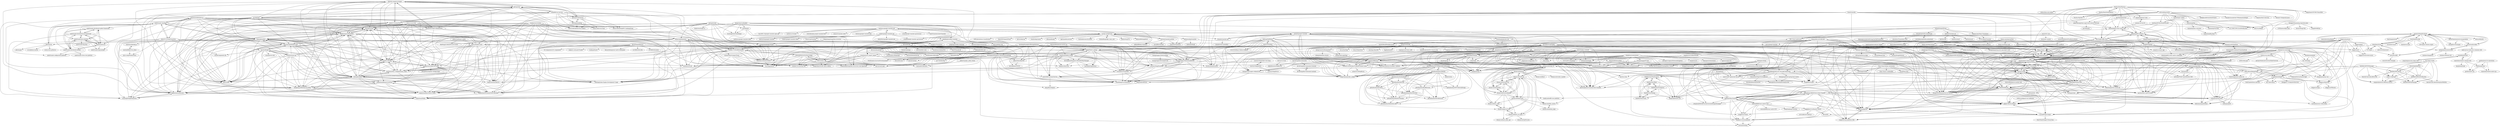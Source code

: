 digraph G {
"onlyhom/mobileSelect.js" -> "audeSt/aude-sharding"
"onlyhom/mobileSelect.js" -> "philchia/zen"
"onlyhom/mobileSelect.js" -> "ycliyang/LyGrid"
"onlyhom/mobileSelect.js" -> "filelife/SnapseedImitation"
"onlyhom/mobileSelect.js" -> "DomonJi/monkov"
"onlyhom/mobileSelect.js" -> "chbo297/CCZoomTransition"
"onlyhom/mobileSelect.js" -> "yunzhu-li/blupig"
"onlyhom/mobileSelect.js" -> "zarathustr/Fast_Complementary_Filter"
"onlyhom/mobileSelect.js" -> "zhanghang1989/Deep-Encoding"
"onlyhom/mobileSelect.js" -> "mrlitong/Game-Engine-Development-Usage"
"onlyhom/mobileSelect.js" -> "diguachaoren/RxLearn"
"onlyhom/mobileSelect.js" -> "godL/LHDB"
"onlyhom/mobileSelect.js" -> "mayuanyang/Mediator.Net"
"onlyhom/mobileSelect.js" -> "lizhonghui/blog"
"onlyhom/mobileSelect.js" -> "songhaoreact/zhihu-live-react"
"henrymorgen/android-advanced-decode" -> "henrymorgen/android-advanced-light"
"rfyiamcool/toproxy" -> "rfyiamcool/swift_rpc"
"rfyiamcool/toproxy" -> "rfyiamcool/uwsgi_cli"
"rfyiamcool/toproxy" -> "rfyiamcool/GeventCron"
"rfyiamcool/toproxy" -> "rfyiamcool/ProcessHandler"
"rfyiamcool/toproxy" -> "rfyiamcool/pyLruCache"
"rfyiamcool/toproxy" -> "rfyiamcool/timerstack"
"rfyiamcool/toproxy" -> "rfyiamcool/batch_url_alert"
"rfyiamcool/toproxy" -> "rfyiamcool/AtomicPlus"
"rfyiamcool/toproxy" -> "rfyiamcool/func_stats"
"rfyiamcool/toproxy" -> "rfyiamcool/worker_handler"
"rfyiamcool/toproxy" -> "rfyiamcool/zhihu_mirror"
"rfyiamcool/toproxy" -> "rfyiamcool/dburi"
"lizhonghui/blog" -> "ycliyang/LyGrid"
"lizhonghui/blog" -> "godL/LHDB"
"lizhonghui/blog" -> "filelife/SnapseedImitation"
"lizhonghui/blog" -> "yunzhu-li/blupig"
"lizhonghui/blog" -> "sunjinshuai/ReactNative_Demo"
"lizhonghui/blog" -> "sunjinshuai/Weibo"
"lizhonghui/blog" -> "songhaoreact/zhihu-live-react"
"lizhonghui/blog" -> "DomonJi/monkov"
"lizhonghui/blog" -> "diguachaoren/RxLearn"
"lizhonghui/blog" -> "zhanghang1989/Deep-Encoding"
"lizhonghui/blog" -> "sunjinshuai/MYSementViewController"
"lizhonghui/blog" -> "zarathustr/Fast_Complementary_Filter"
"lizhonghui/blog" -> "sunjinshuai/BannerCycleView"
"lizhonghui/blog" -> "looperwow/encodeSVG"
"lizhonghui/blog" -> "mrlitong/Game-Engine-Development-Usage"
"Animenosekai/translate" -> "ptrstn/deepl-translate"
"Animenosekai/translate" -> "UlionTse/translators" ["e"=1]
"Animenosekai/translate" -> "eth0izzle/Needl" ["e"=1]
"matheuss/google-translate-api" -> "vitalets/google-translate-api"
"matheuss/google-translate-api" -> "matheuss/google-translate-token"
"matheuss/google-translate-api" -> "ssut/py-googletrans"
"matheuss/google-translate-api" -> "Stichoza/google-translate-php" ["e"=1]
"matheuss/google-translate-api" -> "googleapis/nodejs-translate"
"matheuss/google-translate-api" -> "cjrsgu/google-translate-api-browser"
"matheuss/google-translate-api" -> "hua1995116/google-translate-open-api"
"matheuss/google-translate-api" -> "yixianle/translate-api"
"matheuss/google-translate-api" -> "LibreTranslate/LibreTranslate" ["e"=1]
"matheuss/google-translate-api" -> "yixianle/google-translate"
"matheuss/google-translate-api" -> "iamtraction/google-translate"
"matheuss/google-translate-api" -> "cjvnjde/google-translate-api-browser"
"matheuss/google-translate-api" -> "matheuss/vertaler"
"matheuss/google-translate-api" -> "statickidz/php-google-translate-free" ["e"=1]
"matheuss/google-translate-api" -> "soimort/translate-shell" ["e"=1]
"ssut/py-googletrans" -> "matheuss/google-translate-api"
"ssut/py-googletrans" -> "lushan88a/google_trans_new"
"ssut/py-googletrans" -> "terryyin/translate-python"
"ssut/py-googletrans" -> "UlionTse/translators" ["e"=1]
"ssut/py-googletrans" -> "pndurette/gTTS" ["e"=1]
"ssut/py-googletrans" -> "Mimino666/langdetect" ["e"=1]
"ssut/py-googletrans" -> "Animenosekai/translate"
"ssut/py-googletrans" -> "nidhaloff/deep-translator" ["e"=1]
"ssut/py-googletrans" -> "UKPLab/sentence-transformers" ["e"=1]
"ssut/py-googletrans" -> "OpenNMT/OpenNMT-py" ["e"=1]
"ssut/py-googletrans" -> "pytorch/fairseq" ["e"=1]
"ssut/py-googletrans" -> "stanfordnlp/stanza" ["e"=1]
"ssut/py-googletrans" -> "allenai/allennlp" ["e"=1]
"ssut/py-googletrans" -> "agermanidis/autosub" ["e"=1]
"ssut/py-googletrans" -> "facebookresearch/LASER" ["e"=1]
"yixianle/google-translate" -> "yixianle/translate-api"
"yixianle/google-translate" -> "strawmanbobi/web-com"
"yixianle/google-translate" -> "strawmanbobi/irext"
"yixianle/google-translate" -> "frowhy/Authentication"
"yixianle/google-translate" -> "imdreamrunner/js-id-number-validator"
"yixianle/google-translate" -> "654277633/nuwa2"
"yixianle/google-translate" -> "wanjochan/sptrader_nodejs"
"yixianle/google-translate" -> "jiaopen/MRRouter"
"yixianle/google-translate" -> "Mellcap/MellPlayer"
"yixianle/google-translate" -> "JZJJZJ/UIButton-Blocks"
"yixianle/google-translate" -> "afayp/Architecture"
"yixianle/google-translate" -> "ismaelliang/YLLocalization"
"yixianle/google-translate" -> "wustzoujing/WebSpider"
"yixianle/google-translate" -> "3fuyu/blog"
"yixianle/google-translate" -> "ZhenhangTung/GoGym"
"firemodels/fds" -> "FireDynamics/fdsreader"
"firemodels/fds" -> "firemodels/smv"
"firemodels/fds" -> "firetools/blenderfds"
"firemodels/fds" -> "firemodels/cfast"
"firemodels/fds" -> "googleapis/nodejs-translate"
"firemodels/fds" -> "firemodels/fds-smv"
"firemodels/fds" -> "firelab/windninja"
"firemodels/fds" -> "koverholt/fire-tools"
"firemodels/fds" -> "FireDynamics/LectureFireSimulation"
"firemodels/fds" -> "rmcdermo/SublimeFDS"
"firemodels/fds" -> "MaCFP/macfp-db"
"googleapis/nodejs-translate" -> "Microsoft/fast-dna" ["e"=1]
"googleapis/nodejs-translate" -> "googleapis/nodejs-language" ["e"=1]
"googleapis/nodejs-translate" -> "firemodels/fds"
"googleapis/nodejs-translate" -> "GIScience/openrouteservice" ["e"=1]
"philchia/zen" -> "audeSt/aude-sharding"
"philchia/zen" -> "ceshu/ceshu.github.io" ["e"=1]
"philchia/zen" -> "philchia/gol" ["e"=1]
"philchia/zen" -> "cocoakekeyu/cancan" ["e"=1]
"jarrekk/Jalpc" -> "gislu/gochat"
"jarrekk/Jalpc" -> "littlewin-wang/vue-images"
"jarrekk/Jalpc" -> "liuchengli/SingleMaskView"
"jarrekk/Jalpc" -> "diguachaoren/RxLearn"
"jarrekk/Jalpc" -> "cenkai88/vue-svg-icon"
"jarrekk/Jalpc" -> "looperwow/encodeSVG"
"jarrekk/Jalpc" -> "Mononster/Swift-CellAnimation"
"jarrekk/Jalpc" -> "cap-ntu/Morph"
"jarrekk/Jalpc" -> "mayuanyang/Mediator.Net"
"jarrekk/Jalpc" -> "godL/LHDB"
"jarrekk/Jalpc" -> "Chooin/wechat-spa"
"jarrekk/Jalpc" -> "zhanghang1989/Deep-Encoding"
"jarrekk/Jalpc" -> "miaolz123/samaritan"
"jarrekk/Jalpc" -> "DomonJi/monkov"
"jarrekk/Jalpc" -> "filelife/SnapseedImitation"
"18Gray/CommonUtils" -> "18Gray/DesignPatterns"
"18Gray/CommonUtils" -> "18Gray/ProCamera"
"18Gray/CommonUtils" -> "18Gray/BannerView"
"18Gray/CommonUtils" -> "18Gray/DataStructAlgo"
"vitalets/google-translate-api" -> "matheuss/google-translate-api"
"vitalets/google-translate-api" -> "AidanWelch/google-translate-api"
"vitalets/google-translate-api" -> "vitalets/google-translate-token"
"vitalets/google-translate-api" -> "Songkeys/Translateer"
"vitalets/google-translate-api" -> "matheuss/google-translate-token"
"vitalets/google-translate-api" -> "cjvnjde/google-translate-api-browser"
"vitalets/google-translate-api" -> "iamtraction/google-translate"
"vitalets/google-translate-api" -> "googleapis/nodejs-translate"
"vitalets/google-translate-api" -> "franciscop/translate"
"Mellcap/MellPlayer" -> "wanjochan/sptrader_nodejs"
"Mellcap/MellPlayer" -> "asd0102433/blog"
"Mellcap/MellPlayer" -> "huangyingqiu/YQDownloadButton"
"Mellcap/MellPlayer" -> "imdreamrunner/js-id-number-validator"
"Mellcap/MellPlayer" -> "jiaopen/MRRouter"
"Mellcap/MellPlayer" -> "MengLeiGitHub/miniOrm-for-android"
"Mellcap/MellPlayer" -> "chaogao/node-pages-webpack-hot"
"Mellcap/MellPlayer" -> "rover5056/React-Redux-webpack"
"Mellcap/MellPlayer" -> "LaurenceYang/EasyHttp"
"Mellcap/MellPlayer" -> "ismaelliang/YLLocalization"
"Mellcap/MellPlayer" -> "achao2013/Learning-To-Reinforcement-Learn"
"Mellcap/MellPlayer" -> "Oceanliao2/SchoolLife"
"Mellcap/MellPlayer" -> "zhanghang1989/MSG-Net"
"Mellcap/MellPlayer" -> "taogeT/livetv_mining"
"Mellcap/MellPlayer" -> "654277633/nuwa2"
"193Eric/vue-node-demo" -> "193Eric/Kai-gym"
"193Eric/vue-node-demo" -> "AAChartModel/AAUniversalTableViewCell" ["e"=1]
"193Eric/vue-node-demo" -> "dingpuyu/WaterFall"
"193Eric/vue-node-demo" -> "BlueMercury/BMMutexAudioManager" ["e"=1]
"hujingshuang/MTrans" -> "Airsaid/AndroidLocalizePlugin"
"hujingshuang/MTrans" -> "lsj9383/translate-set"
"hujingshuang/MTrans" -> "ZCY01/BaiduTranslate"
"hujingshuang/MTrans" -> "yixianle/google-translate"
"hujingshuang/MTrans" -> "Chinese-boy/Many-Translaters"
"hujingshuang/MTrans" -> "ssut/py-googletrans"
"PearInc/PearPlayer.js" -> "zhanming0601/react-native-app"
"PearInc/PearPlayer.js" -> "zhanming0601/ZMLive"
"PearInc/PearPlayer.js" -> "PearInc/PearDownloader.js"
"PearInc/PearPlayer.js" -> "tangyuhao/GOTURN-Tensorflow" ["e"=1]
"PearInc/PearPlayer.js" -> "JmrTeam/generator"
"PearInc/PearPlayer.js" -> "cdnbye/hlsjs-p2p-engine" ["e"=1]
"PearInc/PearPlayer.js" -> "jibancanyang/Semi-supervised_Neural_Network"
"PearInc/PearPlayer.js" -> "Alecyrus/Allegro"
"PearInc/PearPlayer.js" -> "WymanLyu/WYNullView"
"PearInc/PearPlayer.js" -> "PearInc/FogVDN"
"PearInc/PearPlayer.js" -> "SuJunming/react-tools"
"PearInc/PearPlayer.js" -> "KivyGogh/Coffee-Slice"
"PearInc/PearPlayer.js" -> "jaychsu/react-ie8-boilerplate"
"PearInc/PearPlayer.js" -> "kiruto/debug-bottle"
"PearInc/PearPlayer.js" -> "jaychsu/react-native-reseau"
"terryyin/translate-python" -> "ssut/py-googletrans"
"terryyin/translate-python" -> "nidhaloff/deep-translator" ["e"=1]
"terryyin/translate-python" -> "mouuff/mtranslate"
"terryyin/translate-python" -> "UlionTse/translators" ["e"=1]
"miaolz123/samaritan" -> "littlewin-wang/vue-images"
"miaolz123/samaritan" -> "Mononster/Swift-CellAnimation"
"miaolz123/samaritan" -> "gislu/gochat"
"miaolz123/samaritan" -> "yunzhu-li/blupig"
"miaolz123/samaritan" -> "ycliyang/LyGrid"
"miaolz123/samaritan" -> "sunjinshuai/ReactNative_Demo"
"miaolz123/samaritan" -> "diguachaoren/RxLearn"
"miaolz123/samaritan" -> "lizhonghui/blog"
"miaolz123/samaritan" -> "songhaoreact/zhihu-live-react"
"miaolz123/samaritan" -> "godL/LHDB"
"miaolz123/samaritan" -> "hunterliy10/HuntersNews"
"miaolz123/samaritan" -> "filelife/SnapseedImitation"
"miaolz123/samaritan" -> "zarathustr/Fast_Complementary_Filter"
"miaolz123/samaritan" -> "sunjinshuai/MYSementViewController"
"miaolz123/samaritan" -> "zhanghang1989/Deep-Encoding"
"DeepLcom/deepl-python" -> "DeepLcom/deepl-dotnet"
"DeepLcom/deepl-python" -> "DeepLcom/deepl-node"
"DeepLcom/deepl-python" -> "ptrstn/deepl-translate"
"DeepLcom/deepl-python" -> "eggplants/deepl-cli"
"DeepLcom/deepl-python" -> "DeepLcom/deepl-mock"
"DeepLcom/deepl-python" -> "Saravananslb/py-googletranslation"
"taogeT/livetv_mining" -> "ismaelliang/YLLocalization"
"taogeT/livetv_mining" -> "Oceanliao2/SchoolLife"
"taogeT/livetv_mining" -> "huangyingqiu/YQDownloadButton"
"taogeT/livetv_mining" -> "DevelopmentEngineer-DWQ/DWQPayManager"
"taogeT/livetv_mining" -> "hunterliy10/HuntersNews"
"taogeT/livetv_mining" -> "afayp/Architecture"
"taogeT/livetv_mining" -> "zy445566/CustomerService"
"taogeT/livetv_mining" -> "LaurenceYang/EasyHttp"
"taogeT/livetv_mining" -> "afayp/AndroidNotes"
"taogeT/livetv_mining" -> "mrlitong/Game-Engine-Development-Usage"
"taogeT/livetv_mining" -> "ToadWoo/bookbox-wxapp"
"taogeT/livetv_mining" -> "frowhy/Authentication"
"taogeT/livetv_mining" -> "mirsfang/ExamplesOfDesignPatterns"
"taogeT/livetv_mining" -> "ghnor/StatusBarFits"
"taogeT/livetv_mining" -> "kachidoki/OxgenMusic"
"chbo297/CCZoomTransition" -> "audeSt/aude-sharding"
"chbo297/CCZoomTransition" -> "philchia/zen"
"chbo297/CCZoomTransition" -> "diguachaoren/RxLearn"
"chbo297/CCZoomTransition" -> "DevelopmentEngineer-DWQ/DWQGuidePage"
"chbo297/CCZoomTransition" -> "mayuanyang/Mediator.Net"
"chbo297/CCZoomTransition" -> "zhanghang1989/Deep-Encoding"
"chbo297/CCZoomTransition" -> "liuchengli/SingleMaskView"
"chbo297/CCZoomTransition" -> "ismaelliang/YLLocalization"
"chbo297/CCZoomTransition" -> "onlyhom/sliderBar.js"
"chbo297/CCZoomTransition" -> "unsad/components-lib-"
"chbo297/CCZoomTransition" -> "Oceanliao2/SchoolLife"
"chbo297/CCZoomTransition" -> "onlyhom/mobileSelect.js"
"chbo297/CCZoomTransition" -> "mrlitong/Game-Engine-Development-Usage"
"chbo297/CCZoomTransition" -> "joyce-song/WonderMusic"
"chbo297/CCZoomTransition" -> "huangyingqiu/YQDownloadButton"
"NoneGG/aredis" -> "MengLeiGitHub/miniOrm-for-android"
"NoneGG/aredis" -> "hsluoyz/casbin"
"NoneGG/aredis" -> "frowhy/Authentication"
"NoneGG/aredis" -> "shmxybfq/TFEasyCoder"
"NoneGG/aredis" -> "ismaelliang/YLLocalization"
"NoneGG/aredis" -> "wustzoujing/WebSpider"
"NoneGG/aredis" -> "HelloAmaizngLife/Diary"
"NoneGG/aredis" -> "654277633/nuwa2"
"NoneGG/aredis" -> "SuJunming/react-tools"
"NoneGG/aredis" -> "taogeT/livetv_mining"
"NoneGG/aredis" -> "Oceanliao2/SchoolLife"
"NoneGG/aredis" -> "zhiyicx/thinksns-plus"
"NoneGG/aredis" -> "cullengao/gradcrawler"
"NoneGG/aredis" -> "looperwow/encodeSVG"
"NoneGG/aredis" -> "huangyingqiu/YQDownloadButton"
"HoldMyOwn/TRule" -> "HoldMyOwn/TNetProgress"
"HoldMyOwn/TRule" -> "HoldMyOwn/TClock"
"HoldMyOwn/TRule" -> "HoldMyOwn/TDialog"
"HoldMyOwn/TRule" -> "liangtongzhuo/ltz-rest"
"HoldMyOwn/TRule" -> "HoldMyOwn/TCompress"
"mirsfang/ExamplesOfDesignPatterns" -> "ismaelliang/YLLocalization"
"mirsfang/ExamplesOfDesignPatterns" -> "Oceanliao2/SchoolLife"
"mirsfang/ExamplesOfDesignPatterns" -> "huangyingqiu/YQDownloadButton"
"mirsfang/ExamplesOfDesignPatterns" -> "mrlitong/Game-Engine-Development-Usage"
"mirsfang/ExamplesOfDesignPatterns" -> "taogeT/livetv_mining"
"mirsfang/ExamplesOfDesignPatterns" -> "hunterliy10/HuntersNews"
"mirsfang/ExamplesOfDesignPatterns" -> "DevelopmentEngineer-DWQ/DWQGuidePage"
"mirsfang/ExamplesOfDesignPatterns" -> "zy445566/CustomerService"
"mirsfang/ExamplesOfDesignPatterns" -> "ghnor/StatusBarFits"
"mirsfang/ExamplesOfDesignPatterns" -> "songhaoreact/zhihu-live-react"
"mirsfang/ExamplesOfDesignPatterns" -> "toxichl/chatime"
"mirsfang/ExamplesOfDesignPatterns" -> "LaurenceYang/EasyHttp"
"mirsfang/ExamplesOfDesignPatterns" -> "YocyTang/Master"
"mirsfang/ExamplesOfDesignPatterns" -> "frowhy/Authentication"
"mirsfang/ExamplesOfDesignPatterns" -> "diguachaoren/RxLearn"
"githubhaohao/MVVMRxJavaRetrofitSample" -> "githubhaohao/JCRecyclerView"
"githubhaohao/MVVMRxJavaRetrofitSample" -> "githubhaohao/RainbowWeather"
"githubhaohao/MVVMRxJavaRetrofitSample" -> "githubhaohao/DevNews"
"githubhaohao/MVVMRxJavaRetrofitSample" -> "githubhaohao/MeiTuan"
"githubhaohao/MVVMRxJavaRetrofitSample" -> "githubhaohao/ZhiHuNews-RN"
"githubhaohao/MVVMRxJavaRetrofitSample" -> "githubhaohao/JavaToKotlin"
"githubhaohao/MVVMRxJavaRetrofitSample" -> "githubhaohao/MovieBrowser"
"githubhaohao/MVVMRxJavaRetrofitSample" -> "githubhaohao/DoubanBook"
"githubhaohao/MVVMRxJavaRetrofitSample" -> "githubhaohao/BookBrowser"
"githubhaohao/MVVMRxJavaRetrofitSample" -> "githubhaohao/MVP-MaterialDesign"
"githubhaohao/MVVMRxJavaRetrofitSample" -> "xjtushilei/ScriptSpider"
"githubhaohao/MVVMRxJavaRetrofitSample" -> "phpnum/phpnum"
"githubhaohao/MVVMRxJavaRetrofitSample" -> "sunkejl/artisan"
"githubhaohao/MVVMRxJavaRetrofitSample" -> "kyeremalprime/command-line-translate"
"githubhaohao/MVVMRxJavaRetrofitSample" -> "wanjochan/sptrader_nodejs"
"henrymorgen/android-advanced-light" -> "cullengao/gradcrawler"
"henrymorgen/android-advanced-light" -> "shmxybfq/TFEasyCoder"
"henrymorgen/android-advanced-light" -> "MengLeiGitHub/miniOrm-for-android"
"henrymorgen/android-advanced-light" -> "hsluoyz/casbin"
"henrymorgen/android-advanced-light" -> "wustzoujing/WebSpider"
"henrymorgen/android-advanced-light" -> "moumao/hexo-theme-Vateral"
"henrymorgen/android-advanced-light" -> "jinzhuming/algorithm"
"henrymorgen/android-advanced-light" -> "HelloAmaizngLife/Diary"
"henrymorgen/android-advanced-light" -> "654277633/nuwa2"
"henrymorgen/android-advanced-light" -> "JZJJZJ/UIButton-Blocks"
"henrymorgen/android-advanced-light" -> "robinleej/billund"
"henrymorgen/android-advanced-light" -> "Roxyhuang/weex-starter-kit"
"henrymorgen/android-advanced-light" -> "frowhy/Authentication"
"henrymorgen/android-advanced-light" -> "mrlitong/TWAIN-Specification-CHN"
"henrymorgen/android-advanced-light" -> "tfzh/encodeSVG"
"HowieYuan/easyexcel-encapsulation" -> "zhangdaiscott/autopoi" ["e"=1]
"HowieYuan/easyexcel-encapsulation" -> "wenzewoo/ExcelKit"
"wenzewoo/ExcelKit" -> "programmeres/excel-boot"
"wenzewoo/ExcelKit" -> "SargerasWang/ExcelUtil"
"wenzewoo/ExcelKit" -> "andyczy/czy-study-java-commons-utils"
"kiruto/debug-bottle" -> "PKU-Cloud-Lab/xLearn"
"kiruto/debug-bottle" -> "hoythan/DFOXA-WordPressAPI"
"kiruto/debug-bottle" -> "zhanming0601/ZMLive"
"kiruto/debug-bottle" -> "Alecyrus/Allegro"
"kiruto/debug-bottle" -> "zhanming0601/react-native-app"
"kiruto/debug-bottle" -> "zzjzz9266a/ZJFlexibleLayout"
"kiruto/debug-bottle" -> "jaychsu/react-native-reseau"
"kiruto/debug-bottle" -> "jibancanyang/Semi-supervised_Neural_Network"
"kiruto/debug-bottle" -> "WymanLyu/WYNullView"
"kiruto/debug-bottle" -> "SuJunming/rc-admin"
"kiruto/debug-bottle" -> "philliphsu/BottomSheetPickers" ["e"=1]
"kiruto/debug-bottle" -> "KivyGogh/Coffee-Slice"
"kiruto/debug-bottle" -> "thunderrise/android-TNRAnimationHelper" ["e"=1]
"kiruto/debug-bottle" -> "Yalantis/Multi-Selection" ["e"=1]
"kiruto/debug-bottle" -> "florent37/DiagonalLayout" ["e"=1]
"IOSLZZ/JellyRefresh" -> "MoPellet/MPFileManager"
"IOSLZZ/JellyRefresh" -> "wangwenbo0455/UIButton-touch.h"
"IOSLZZ/JellyRefresh" -> "czzj0212/ZJChart"
"IOSLZZ/JellyRefresh" -> "MoPellet/MPExitNotification"
"IOSLZZ/JellyRefresh" -> "MoPellet/MPConfuse"
"lihengming/java-codes" -> "robinleej/billund"
"lihengming/java-codes" -> "jaychsu/react-native-reseau"
"lihengming/java-codes" -> "congyh/wechat-platform-SDK"
"lihengming/java-codes" -> "wustzoujing/WebSpider"
"lihengming/java-codes" -> "moumao/hexo-theme-Vateral"
"lihengming/java-codes" -> "JZJJZJ/UIButton-Blocks"
"lihengming/java-codes" -> "phpnum/phpnum"
"lihengming/java-codes" -> "66pig/-jMusic"
"lihengming/java-codes" -> "hsluoyz/casbin"
"lihengming/java-codes" -> "ZcyAndWt/pyCreeper"
"lihengming/java-codes" -> "linkenliu/MissCloudVue"
"lihengming/java-codes" -> "cullengao/lsnm"
"lihengming/java-codes" -> "zenghf/bustracker"
"lihengming/java-codes" -> "rfyiamcool/uwsgi_cli"
"lihengming/java-codes" -> "lihengming/spring-boot-api-project-seed" ["e"=1]
"westlinkin/AndroidLocalizationer" -> "Airsaid/AndroidLocalizePlugin"
"westlinkin/AndroidLocalizationer" -> "inmite/android-selector-chapek" ["e"=1]
"westlinkin/AndroidLocalizationer" -> "dmytrodanylyk/folding-plugin" ["e"=1]
"Airsaid/AndroidLocalizePlugin" -> "westlinkin/AndroidLocalizationer"
"Airsaid/AndroidLocalizePlugin" -> "shiweibsw/Translation-Tools"
"Airsaid/AndroidLocalizePlugin" -> "jinguangyue/AndroidStringsOneTabTranslation"
"LaurenceYang/EasyHttp" -> "huangyingqiu/YQDownloadButton"
"LaurenceYang/EasyHttp" -> "ismaelliang/YLLocalization"
"LaurenceYang/EasyHttp" -> "Oceanliao2/SchoolLife"
"LaurenceYang/EasyHttp" -> "zy445566/CustomerService"
"LaurenceYang/EasyHttp" -> "zarathustr/Fast_Complementary_Filter"
"LaurenceYang/EasyHttp" -> "wanjochan/sptrader_nodejs"
"LaurenceYang/EasyHttp" -> "MengLeiGitHub/miniOrm-for-android"
"littlewin-wang/vue-images" -> "gislu/gochat"
"littlewin-wang/vue-images" -> "Mononster/Swift-CellAnimation"
"littlewin-wang/vue-images" -> "songhaoreact/zhihu-live-react"
"littlewin-wang/vue-images" -> "yunzhu-li/blupig"
"littlewin-wang/vue-images" -> "miaolz123/samaritan"
"littlewin-wang/vue-images" -> "sunjinshuai/ReactNative_Demo"
"littlewin-wang/vue-images" -> "zarathustr/Fast_Complementary_Filter"
"littlewin-wang/vue-images" -> "ycliyang/LyGrid"
"littlewin-wang/vue-images" -> "lizhonghui/blog"
"littlewin-wang/vue-images" -> "godL/LHDB"
"littlewin-wang/vue-images" -> "filelife/SnapseedImitation"
"littlewin-wang/vue-images" -> "sunjinshuai/Weibo"
"littlewin-wang/vue-images" -> "gislu/goSocketServer"
"littlewin-wang/vue-images" -> "diguachaoren/RxLearn"
"littlewin-wang/vue-images" -> "mrlitong/Game-Engine-Development-Usage"
"18Gray/ProCamera" -> "18Gray/CommonUtils"
"18Gray/ProCamera" -> "linkenliu/MissCloudVue"
"18Gray/ProCamera" -> "robinleej/billund"
"18Gray/ProCamera" -> "LMsgSendNilSelf/FractionCalculateEngineExample" ["e"=1]
"18Gray/ProCamera" -> "phpnum/phpnum"
"18Gray/ProCamera" -> "JZJJZJ/UIButton-Blocks"
"18Gray/ProCamera" -> "congyh/wechat-platform-SDK"
"18Gray/ProCamera" -> "wustzoujing/WebSpider"
"18Gray/ProCamera" -> "66pig/-jMusic"
"18Gray/ProCamera" -> "moumao/hexo-theme-Vateral"
"18Gray/ProCamera" -> "ZcyAndWt/pyCreeper"
"18Gray/ProCamera" -> "zhanghang1989/PyTorch-Style-Transfer"
"18Gray/ProCamera" -> "18Gray/DesignPatterns"
"18Gray/ProCamera" -> "hsluoyz/casbin"
"18Gray/ProCamera" -> "jaychsu/react-native-reseau"
"cenkai88/vue-svg-icon" -> "gislu/gochat"
"cenkai88/vue-svg-icon" -> "gislu/goSocketServer"
"cenkai88/vue-svg-icon" -> "Jonwing/morphling"
"cenkai88/vue-svg-icon" -> "littlewin-wang/vue-images"
"cenkai88/vue-svg-icon" -> "chissycode/Android-The-Seekers"
"cenkai88/vue-svg-icon" -> "chissycode/cocos-Yuan"
"cenkai88/vue-svg-icon" -> "chissycode/SpringMVC-LianbangTrans"
"cenkai88/vue-svg-icon" -> "looperwow/encodeSVG"
"cenkai88/vue-svg-icon" -> "miaolz123/samaritan"
"cenkai88/vue-svg-icon" -> "jarrekk/Jalpc"
"cenkai88/vue-svg-icon" -> "summerHearts/AspectTrack"
"cenkai88/vue-svg-icon" -> "godL/LHDB"
"cenkai88/vue-svg-icon" -> "YocyTang/Master"
"cenkai88/vue-svg-icon" -> "liuchengli/SingleMaskView"
"cenkai88/vue-svg-icon" -> "MrJiao/SpiderJackson"
"programmeres/excel-boot" -> "wenzewoo/ExcelKit"
"programmeres/excel-boot" -> "SargerasWang/ExcelUtil"
"programmeres/excel-boot" -> "xAsiimov/Netease-Get"
"programmeres/excel-boot" -> "xAsiimov/ImageNST" ["e"=1]
"nimomeng/30-swift-projects-in-30-days" -> "jaychsu/react-ie8-boilerplate"
"nimomeng/30-swift-projects-in-30-days" -> "jaychsu/react-native-reseau"
"nimomeng/30-swift-projects-in-30-days" -> "shmxybfq/TFDemos"
"nimomeng/30-swift-projects-in-30-days" -> "wustzoujing/WebSpider"
"nimomeng/30-swift-projects-in-30-days" -> "jaychsu/.dcm"
"nimomeng/30-swift-projects-in-30-days" -> "zhoujiping/build-your-own-php-framework"
"nimomeng/30-swift-projects-in-30-days" -> "wanjochan/sptrader_nodejs"
"nimomeng/30-swift-projects-in-30-days" -> "zanseven007/generator-zyy-h5"
"nimomeng/30-swift-projects-in-30-days" -> "jiaopen/MRRouter"
"nimomeng/30-swift-projects-in-30-days" -> "sunkejl/artisan"
"nimomeng/30-swift-projects-in-30-days" -> "zenghf/bustracker"
"nimomeng/30-swift-projects-in-30-days" -> "3fuyu/blog"
"nimomeng/30-swift-projects-in-30-days" -> "kyeremalprime/command-line-translate"
"nimomeng/30-swift-projects-in-30-days" -> "rfyiamcool/uwsgi_cli"
"nimomeng/30-swift-projects-in-30-days" -> "achao2013/Learning-To-Reinforcement-Learn"
"SargerasWang/ExcelUtil" -> "hyberbin/J-Excel"
"SargerasWang/ExcelUtil" -> "wuwz/ExcelKit"
"SargerasWang/ExcelUtil" -> "wenzewoo/ExcelKit"
"SargerasWang/ExcelUtil" -> "programmeres/excel-boot"
"SargerasWang/ExcelUtil" -> "Crab2died/Excel4J"
"SargerasWang/ExcelUtil" -> "T5750/poi"
"SargerasWang/ExcelUtil" -> "chenssy89/jutils" ["e"=1]
"SargerasWang/ExcelUtil" -> "HowieYuan/easyexcel-encapsulation"
"SargerasWang/ExcelUtil" -> "HY-Org/hy.common.report"
"SargerasWang/ExcelUtil" -> "xuxueli/xxl-excel" ["e"=1]
"SargerasWang/ExcelUtil" -> "cyuanxin/excel_export_import"
"SargerasWang/ExcelUtil" -> "zhangdaiscott/autopoi" ["e"=1]
"SargerasWang/ExcelUtil" -> "xianrendzw/EasyReport" ["e"=1]
"SargerasWang/ExcelUtil" -> "liaochong/myexcel" ["e"=1]
"moumao/hexo-theme-Vateral" -> "wustzoujing/WebSpider"
"moumao/hexo-theme-Vateral" -> "Roxyhuang/weex-starter-kit"
"moumao/hexo-theme-Vateral" -> "MengLeiGitHub/miniOrm-for-android"
"moumao/hexo-theme-Vateral" -> "66pig/-jMusic"
"moumao/hexo-theme-Vateral" -> "hsluoyz/casbin"
"moumao/hexo-theme-Vateral" -> "shmxybfq/TFEasyCoder"
"moumao/hexo-theme-Vateral" -> "jaychsu/react-native-reseau"
"moumao/hexo-theme-Vateral" -> "JZJJZJ/UIButton-Blocks"
"moumao/hexo-theme-Vateral" -> "jinzhuming/algorithm"
"moumao/hexo-theme-Vateral" -> "phpnum/phpnum"
"moumao/hexo-theme-Vateral" -> "cullengao/gradcrawler"
"moumao/hexo-theme-Vateral" -> "imiskolee/litejob"
"moumao/hexo-theme-Vateral" -> "tfzh/encodeSVG"
"moumao/hexo-theme-Vateral" -> "654277633/nuwa2"
"moumao/hexo-theme-Vateral" -> "robinleej/billund"
"githubhaohao/DoubanBook" -> "githubhaohao/JavaToKotlin"
"githubhaohao/DoubanBook" -> "githubhaohao/RainbowWeather"
"githubhaohao/DoubanBook" -> "githubhaohao/MVVMRxJavaRetrofitSample"
"githubhaohao/DoubanBook" -> "githubhaohao/JCRecyclerView"
"githubhaohao/DoubanBook" -> "githubhaohao/MeiTuan"
"githubhaohao/DoubanBook" -> "githubhaohao/BookBrowser"
"githubhaohao/DoubanBook" -> "githubhaohao/ZhiHuNews-RN"
"githubhaohao/DoubanBook" -> "githubhaohao/DevNews"
"githubhaohao/DoubanBook" -> "githubhaohao/MovieBrowser"
"cjiong/LearnSwift" -> "cjiong/LearnSwiftAnimation"
"cjiong/LearnSwift" -> "cjiong/VideoLoginPage"
"cjiong/LearnSwift" -> "soapyigu/LeetCode_Swift" ["e"=1]
"cjiong/LearnSwift" -> "shinobicontrols/iOS10-day-by-day" ["e"=1]
"cjiong/LearnSwift" -> "soapyigu/Swift30Projects" ["e"=1]
"cjiong/LearnSwift" -> "mariohahn/StatusProvider" ["e"=1]
"cjiong/LearnSwift" -> "hrscy/DanTang" ["e"=1]
"cjiong/LearnSwift" -> "nimomeng/30-swift-projects-in-30-days"
"cjiong/LearnSwift" -> "hrscy/TodayNews" ["e"=1]
"cjiong/LearnSwift" -> "enochng1/RaceMe" ["e"=1]
"cjiong/LearnSwift" -> "6ag/BaoKanIOS" ["e"=1]
"dingpuyu/WaterFall" -> "dingpuyu/xiaoji" ["e"=1]
"dingpuyu/WaterFall" -> "dingpuyu/XTRouter" ["e"=1]
"BryanSharp/hibeaver" -> "mrlitong/Game-Engine-Development-Usage"
"BryanSharp/hibeaver" -> "ismaelliang/YLLocalization"
"BryanSharp/hibeaver" -> "zx1988826/tin-flex" ["e"=1]
"BryanSharp/hibeaver" -> "zx1988826/loadme" ["e"=1]
"BryanSharp/hibeaver" -> "N3-components/N3-components" ["e"=1]
"BryanSharp/hibeaver" -> "nailperry-zd/LazierTracker" ["e"=1]
"BryanSharp/hibeaver" -> "taogeT/livetv_mining"
"BryanSharp/hibeaver" -> "ToadWoo/bookbox-wxapp"
"BryanSharp/hibeaver" -> "looperwow/encodeSVG"
"BryanSharp/hibeaver" -> "Oceanliao2/SchoolLife"
"BryanSharp/hibeaver" -> "afayp/Architecture"
"BryanSharp/hibeaver" -> "zarathustr/Fast_Complementary_Filter"
"BryanSharp/hibeaver" -> "Leaking/Hunter" ["e"=1]
"BryanSharp/hibeaver" -> "DevelopmentEngineer-DWQ/DWQPayManager"
"BryanSharp/hibeaver" -> "blizzardzheng/react-native-boilerplate" ["e"=1]
"jiongjionger/NeverLag" -> "jasoncodingnow/bitcoinLiteLite"
"jiongjionger/NeverLag" -> "kyeremalprime/command-line-translate"
"jiongjionger/NeverLag" -> "JZJJZJ/UIButton-Blocks"
"jiongjionger/NeverLag" -> "phpnum/phpnum"
"jiongjionger/NeverLag" -> "wustzoujing/WebSpider"
"jiongjionger/NeverLag" -> "ZcyAndWt/pyCreeper"
"zhiyicx/thinksns-plus" -> "ycliyang/LyGrid"
"zhiyicx/thinksns-plus" -> "wustzoujing/WebSpider"
"zhiyicx/thinksns-plus" -> "zarathustr/Fast_Complementary_Filter"
"zhiyicx/thinksns-plus" -> "filelife/SnapseedImitation"
"zhiyicx/thinksns-plus" -> "yunzhu-li/blupig"
"zhiyicx/thinksns-plus" -> "lizhonghui/blog"
"zhiyicx/thinksns-plus" -> "godL/LHDB"
"zhiyicx/thinksns-plus" -> "sunjinshuai/ReactNative_Demo"
"zhiyicx/thinksns-plus" -> "looperwow/encodeSVG"
"zhiyicx/thinksns-plus" -> "DomonJi/monkov"
"zhiyicx/thinksns-plus" -> "MengLeiGitHub/miniOrm-for-android"
"zhiyicx/thinksns-plus" -> "songhaoreact/zhihu-live-react"
"zhiyicx/thinksns-plus" -> "sunjinshuai/Weibo"
"zhiyicx/thinksns-plus" -> "66pig/-jMusic"
"zhiyicx/thinksns-plus" -> "zhanghang1989/Deep-Encoding"
"happyte/flask-blog" -> "Roxyhuang/weex-starter-kit"
"happyte/flask-blog" -> "happyte/buyhouse"
"happyte/flask-blog" -> "wustzoujing/WebSpider"
"happyte/flask-blog" -> "moumao/hexo-theme-Vateral"
"happyte/flask-blog" -> "happyte/sort"
"happyte/flask-blog" -> "Roxyhuang/weex-starter-cli"
"happyte/flask-blog" -> "MengLeiGitHub/miniOrm-for-android"
"happyte/flask-blog" -> "mankind-evolve/lzandroid"
"happyte/flask-blog" -> "yangjiewu/vuemin"
"happyte/flask-blog" -> "zarathustr/Fast_Complementary_Filter"
"happyte/flask-blog" -> "66pig/-jMusic"
"happyte/flask-blog" -> "chaogao/jsmod-pc-vue" ["e"=1]
"happyte/flask-blog" -> "unsad/vue-music-app"
"happyte/flask-blog" -> "Andy1984/AORangeSlider"
"happyte/flask-blog" -> "linkenliu/MissCloudVue"
"193Eric/webpack-vue-vueRouter" -> "JZJJZJ/UIButton-Blocks"
"AidanWelch/google-translate-api" -> "Songkeys/Translateer"
"T5750/poi" -> "SargerasWang/ExcelUtil"
"T5750/poi" -> "hyberbin/J-Excel"
"T5750/poi" -> "wuwz/ExcelKit"
"T5750/poi" -> "cyuanxin/excel_export_import"
"xjtushilei/ScriptSpider" -> "phpnum/phpnum"
"xjtushilei/ScriptSpider" -> "sunkejl/artisan"
"xjtushilei/ScriptSpider" -> "kyeremalprime/command-line-translate"
"xjtushilei/ScriptSpider" -> "githubhaohao/MVVMRxJavaRetrofitSample"
"xjtushilei/ScriptSpider" -> "wanjochan/sptrader_nodejs"
"xjtushilei/ScriptSpider" -> "jiaopen/MRRouter"
"xjtushilei/ScriptSpider" -> "achao2013/Learning-To-Reinforcement-Learn"
"xjtushilei/ScriptSpider" -> "Roxyhuang/weex-starter-kit"
"xjtushilei/ScriptSpider" -> "JZJJZJ/UIButton-Blocks"
"xjtushilei/ScriptSpider" -> "Laxenade/AnimeThemesChromeExtension"
"xjtushilei/ScriptSpider" -> "dwzabb/thinking-in-java-note"
"xjtushilei/ScriptSpider" -> "hsluoyz/casbin"
"xjtushilei/ScriptSpider" -> "zhanghang1989/MSG-Net"
"xjtushilei/ScriptSpider" -> "shmxybfq/TFDemos"
"xjtushilei/ScriptSpider" -> "yangwuan55/SuperMVP"
"Jomes/routerSDK" -> "sunjinshuai/ReactNative_Demo"
"Jomes/routerSDK" -> "yunzhu-li/blupig"
"Jomes/routerSDK" -> "sunjinshuai/MYSementViewController"
"Jomes/routerSDK" -> "lizhonghui/blog"
"Jomes/routerSDK" -> "sunjinshuai/BannerCycleView"
"Jomes/routerSDK" -> "songhaoreact/zhihu-live-react"
"Jomes/routerSDK" -> "ycliyang/LyGrid"
"Jomes/routerSDK" -> "sunjinshuai/Weibo"
"Jomes/routerSDK" -> "Mononster/Swift-CellAnimation"
"Jomes/routerSDK" -> "godL/LHDB"
"Jomes/routerSDK" -> "diguachaoren/RxLearn"
"Jomes/routerSDK" -> "zhanghang1989/Deep-Encoding"
"Jomes/routerSDK" -> "filelife/SnapseedImitation"
"Jomes/routerSDK" -> "zarathustr/FLAE"
"Jomes/routerSDK" -> "YocyTang/Master"
"chinesedfan/parrot-mocker-web" -> "robinleej/billund"
"zhangyuang/doubanbyvuessr" -> "zuoge85/majiang"
"zhangyuang/doubanbyvuessr" -> "zhanming0601/react-native-sudaizhijia"
"zhangyuang/doubanbyvuessr" -> "zhanming0601/ZMLive"
"zhangyuang/doubanbyvuessr" -> "wustzoujing/WebSpider"
"zhangyuang/doubanbyvuessr" -> "Roxyhuang/weex-starter-cli"
"zhangyuang/doubanbyvuessr" -> "matrixxun/ImmersiveDetailSample" ["e"=1]
"happyte/plane" -> "happyte/sort"
"happyte/plane" -> "happyte/social-intercourse"
"Crab2died/Excel4J" -> "SargerasWang/ExcelUtil"
"Crab2died/Excel4J" -> "programmeres/excel-boot"
"Crab2died/Excel4J" -> "HY-Org/hy.common.report"
"Crab2died/Excel4J" -> "hyberbin/J-Excel"
"Crab2died/Excel4J" -> "xuxueli/xxl-excel" ["e"=1]
"Crab2died/Excel4J" -> "biezhi/excel-plus" ["e"=1]
"andyczy/czy-study-java-commons-utils" -> "xuan698400/xutils"
"LaurenceYang/article" -> "LaurenceYang/tinker-dex-dump"
"LaurenceYang/article" -> "LaurenceYang/fresco"
"ToadWoo/bookbox-wxapp" -> "ismaelliang/YLLocalization"
"ToadWoo/bookbox-wxapp" -> "zarathustr/Fast_Complementary_Filter"
"ToadWoo/bookbox-wxapp" -> "DevelopmentEngineer-DWQ/DWQPayManager"
"ToadWoo/bookbox-wxapp" -> "huangyingqiu/YQDownloadButton"
"ToadWoo/bookbox-wxapp" -> "kachidoki/OxgenMusic"
"ToadWoo/bookbox-wxapp" -> "Oceanliao2/SchoolLife"
"ToadWoo/bookbox-wxapp" -> "LaurenceYang/EasyHttp"
"ToadWoo/bookbox-wxapp" -> "zy445566/CustomerService"
"ToadWoo/bookbox-wxapp" -> "taogeT/livetv_mining"
"ToadWoo/bookbox-wxapp" -> "hunterliy10/HuntersNews"
"ToadWoo/bookbox-wxapp" -> "afayp/Architecture"
"ToadWoo/bookbox-wxapp" -> "frowhy/Authentication"
"ToadWoo/bookbox-wxapp" -> "looperwow/encodeSVG"
"ToadWoo/bookbox-wxapp" -> "summer1914/wechat-sdk"
"SuJunming/mac-awesome" -> "SuJunming/Big-Data"
"Wangchangchung/Data-structure" -> "Laxenade/PublicRest"
"Wangchangchung/Data-structure" -> "summer1914/wechat-sdk"
"Wangchangchung/Data-structure" -> "cap-ntu/SatGraph"
"Wangchangchung/Data-structure" -> "huangyiminghappy/DisJob"
"Wangchangchung/Data-structure" -> "veficos/ulcer"
"Wangchangchung/Data-structure" -> "YocyTang/Master"
"PearInc/PearDownloader.js" -> "PearInc/FogVDN"
"PearInc/PearDownloader.js" -> "PearInc/PearPlayer.js"
"shaohuihu/HSSetTableViewController" -> "hsluoyz/casbin"
"shaohuihu/HSSetTableViewController" -> "cullengao/gradcrawler"
"shaohuihu/HSSetTableViewController" -> "HelloAmaizngLife/Diary"
"shaohuihu/HSSetTableViewController" -> "mankind-evolve/lzandroid"
"shaohuihu/HSSetTableViewController" -> "foowaa/noteblog"
"shaohuihu/HSSetTableViewController" -> "foowaa/tctd"
"shaohuihu/HSSetTableViewController" -> "robinleej/billund"
"shaohuihu/HSSetTableViewController" -> "MengLeiGitHub/miniOrm-for-android"
"shaohuihu/HSSetTableViewController" -> "shmxybfq/TFEasyCoder"
"shaohuihu/HSSetTableViewController" -> "JZJJZJ/UIButton-Blocks"
"shaohuihu/HSSetTableViewController" -> "tfzh/encodeSVG"
"shaohuihu/HSSetTableViewController" -> "cullengao/JANN"
"shaohuihu/HSSetTableViewController" -> "frowhy/Authentication"
"shaohuihu/HSSetTableViewController" -> "654277633/nuwa2"
"shaohuihu/HSSetTableViewController" -> "cullengao/lsnm"
"lxyisme/vue-musicApp" -> "LiuYashion/react-redux-demo"
"lxyisme/vue-musicApp" -> "cullengao/gradcrawler"
"lxyisme/vue-musicApp" -> "imiskolee/litejob"
"lxyisme/vue-musicApp" -> "dingpuyu/WaterFall"
"lxyisme/vue-musicApp" -> "diy-code/lnmp"
"lxyisme/vue-musicApp" -> "tfzh/encodeSVG"
"lxyisme/vue-musicApp" -> "moumao/hexo-theme-Vateral"
"lxyisme/vue-musicApp" -> "imiskolee/mempool"
"lxyisme/vue-musicApp" -> "Roxyhuang/weex-starter-cli"
"lxyisme/vue-musicApp" -> "shmxybfq/TFEasyCoder"
"lxyisme/vue-musicApp" -> "654277633/nuwa2"
"lxyisme/vue-musicApp" -> "MengLeiGitHub/miniOrm-for-android"
"lxyisme/vue-musicApp" -> "wustzoujing/WebSpider"
"lxyisme/vue-musicApp" -> "193Eric/vue-node-demo"
"lxyisme/vue-musicApp" -> "chaogao/jsmod-pc-vue" ["e"=1]
"lushan88a/google_trans_new" -> "ssut/py-googletrans"
"goribun/go2rap" -> "goribun/naive-rpc"
"goribun/go2rap" -> "shawntime/shawn-native-rpc"
"MrJiao/SpiderJackson" -> "YocyTang/Master"
"MrJiao/SpiderJackson" -> "hunterliy10/HuntersNews"
"MrJiao/SpiderJackson" -> "icetime17/CSSwiftExtension"
"MrJiao/SpiderJackson" -> "sunjinshuai/MYSementViewController"
"MrJiao/SpiderJackson" -> "sunjinshuai/BannerCycleView"
"MrJiao/SpiderJackson" -> "sunjinshuai/ReactNative_Demo"
"MrJiao/SpiderJackson" -> "sunjinshuai/Weibo"
"MrJiao/SpiderJackson" -> "mrlitong/Game-Engine-Development-Usage"
"MrJiao/SpiderJackson" -> "summer1914/wechat-sdk"
"MrJiao/SpiderJackson" -> "cap-ntu/SatGraph"
"MrJiao/SpiderJackson" -> "zarathustr/FLAE"
"MrJiao/SpiderJackson" -> "zhanghang1989/Deep-Encoding"
"MrJiao/SpiderJackson" -> "lizhonghui/blog"
"MrJiao/SpiderJackson" -> "huangyiminghappy/DisJob"
"Chooin/wechat-spa" -> "diguachaoren/RxLearn"
"Chooin/wechat-spa" -> "liuchengli/SingleMaskView"
"Chooin/wechat-spa" -> "zhanghang1989/Deep-Encoding"
"Chooin/wechat-spa" -> "sunjinshuai/MYSementViewController"
"Chooin/wechat-spa" -> "sunjinshuai/BannerCycleView"
"Chooin/wechat-spa" -> "sunjinshuai/Weibo"
"Chooin/wechat-spa" -> "mayuanyang/Mediator.Net"
"Chooin/wechat-spa" -> "ycliyang/LyGrid"
"Chooin/wechat-spa" -> "cap-ntu/Morph"
"Chooin/wechat-spa" -> "filelife/SnapseedImitation"
"Chooin/wechat-spa" -> "godL/LHDB"
"Chooin/wechat-spa" -> "yunzhu-li/blupig"
"Chooin/wechat-spa" -> "lizhonghui/blog"
"Chooin/wechat-spa" -> "DomonJi/monkov"
"Chooin/wechat-spa" -> "sunjinshuai/ReactNative_Demo"
"gislu/goSocket" -> "YocyTang/Master"
"gislu/goSocket" -> "MrJiao/SpiderJackson"
"gislu/goSocket" -> "hunterliy10/HuntersNews"
"gislu/goSocket" -> "icetime17/CSSwiftExtension"
"gislu/goSocket" -> "mrlitong/Game-Engine-Development-Usage"
"gislu/goSocket" -> "huangyiminghappy/DisJob"
"gislu/goSocket" -> "liuchengli/DateTimeHelper"
"gislu/goSocket" -> "ycliyang/LyGrid"
"gislu/goSocket" -> "lizhonghui/blog"
"gislu/goSocket" -> "a-jie/NgxAni"
"gislu/goSocket" -> "looperwow/looper-ui" ["e"=1]
"gislu/goSocket" -> "Wangchangchung/Data-Structures-And-Algorithm"
"gislu/goSocket" -> "elevenBeans/TW2FS"
"gislu/goSocket" -> "ismaelliang/YLLocalization"
"gislu/goSocket" -> "godL/LHDB"
"zhixuanziben/gouyan-movie-vue" -> "ismaelliang/YLLocalization"
"zhixuanziben/gouyan-movie-vue" -> "Oceanliao2/SchoolLife"
"zhixuanziben/gouyan-movie-vue" -> "LaurenceYang/EasyHttp"
"zhixuanziben/gouyan-movie-vue" -> "huangyingqiu/YQDownloadButton"
"zhixuanziben/gouyan-movie-vue" -> "zy445566/CustomerService"
"zhixuanziben/gouyan-movie-vue" -> "taogeT/livetv_mining"
"zhixuanziben/gouyan-movie-vue" -> "ToadWoo/bookbox-wxapp"
"zhixuanziben/gouyan-movie-vue" -> "hunterliy10/HuntersNews"
"zhixuanziben/gouyan-movie-vue" -> "frowhy/Authentication"
"zhixuanziben/gouyan-movie-vue" -> "mrlitong/Game-Engine-Development-Usage"
"zhixuanziben/gouyan-movie-vue" -> "zarathustr/Fast_Complementary_Filter"
"zhixuanziben/gouyan-movie-vue" -> "songhaoreact/zhihu-live-react"
"zhixuanziben/gouyan-movie-vue" -> "summer1914/wechat-sdk"
"zhixuanziben/gouyan-movie-vue" -> "ghnor/StatusBarFits"
"zhixuanziben/gouyan-movie-vue" -> "YocyTang/Master"
"zanseven007/generator-zyy-h5" -> "zenghf/bustracker"
"zanseven007/generator-zyy-h5" -> "liangtongzhuo/ltz-rest"
"shawntime/shawn-common-utils" -> "xuan698400/xutils"
"shawntime/shawn-common-utils" -> "andyczy/czy-study-java-commons-utils"
"shawntime/shawn-common-utils" -> "goribun/naive-rpc"
"shawntime/shawn-common-utils" -> "goribun/go2rap"
"shawntime/shawn-common-utils" -> "keaijohnee/JCake" ["e"=1]
"shmxybfq/TFEasyCoder" -> "tfzh/encodeSVG"
"shmxybfq/TFEasyCoder" -> "654277633/nuwa2"
"shmxybfq/TFEasyCoder" -> "hsluoyz/casbin"
"shmxybfq/TFEasyCoder" -> "MengLeiGitHub/miniOrm-for-android"
"shmxybfq/TFEasyCoder" -> "cullengao/gradcrawler"
"shmxybfq/TFEasyCoder" -> "JZJJZJ/UIButton-Blocks"
"shmxybfq/TFEasyCoder" -> "wustzoujing/WebSpider"
"shmxybfq/TFEasyCoder" -> "moumao/hexo-theme-Vateral"
"shmxybfq/TFEasyCoder" -> "HelloAmaizngLife/Diary"
"shmxybfq/TFEasyCoder" -> "robinleej/billund"
"shmxybfq/TFEasyCoder" -> "kyeremalprime/command-line-translate"
"shmxybfq/TFEasyCoder" -> "Roxyhuang/weex-starter-kit"
"dengyuhan/LoadingBar" -> "liuchengli/DateTimeHelper"
"dengyuhan/LoadingBar" -> "a-jie/NgxAni"
"dengyuhan/LoadingBar" -> "hunterliy10/HuntersNews"
"dengyuhan/LoadingBar" -> "Wangchangchung/Data-Structures-And-Algorithm"
"dengyuhan/LoadingBar" -> "dengyuhan/retrofit-rxjava-okhttp"
"dengyuhan/LoadingBar" -> "liuchengli/SingleMaskView"
"dengyuhan/LoadingBar" -> "eztpl/eztpl"
"dengyuhan/LoadingBar" -> "yunzhu-li/blupig"
"dengyuhan/LoadingBar" -> "sunkejl/artisan"
"dengyuhan/LoadingBar" -> "cap-ntu/SatGraph"
"dengyuhan/LoadingBar" -> "diguachaoren/RxLearn"
"dengyuhan/LoadingBar" -> "ycliyang/LyGrid"
"yangchenjava/com.yangc.utils" -> "xuan698400/xutils"
"SuJunming/blog" -> "SuJunming/Big-Data"
"SuJunming/blog" -> "SuJunming/reactIdoc"
"SuJunming/blog" -> "SuJunming/mac-awesome"
"SuJunming/react-tools" -> "misaka14/v2ex-OC"
"MoPellet/MPExitNotification" -> "MoPellet/MPFileManager"
"MoPellet/MPExitNotification" -> "wangwenbo0455/UIButton-touch.h"
"MoPellet/MPExitNotification" -> "MartinFromCodes/EnterpriseWebSite"
"seawind8888/react-native-v2ex" -> "yangjiewu/vuemin"
"seawind8888/react-native-v2ex" -> "mankind-evolve/lzandroid"
"seawind8888/react-native-v2ex" -> "tangjiahui1014/Huawei_LiteOS"
"seawind8888/react-native-v2ex" -> "linkenliu/MissCloudVue"
"seawind8888/react-native-v2ex" -> "zhanghang1989/PyTorch-Style-Transfer"
"seawind8888/react-native-v2ex" -> "yangchaojiang/UtilsDmo" ["e"=1]
"seawind8888/react-native-v2ex" -> "foowaa/noteblog"
"seawind8888/react-native-v2ex" -> "seawind8888/react-native-P2P"
"DevelopmentEngineer-DWQ/DWQGuidePage" -> "ghnor/StatusBarFits"
"DevelopmentEngineer-DWQ/DWQGuidePage" -> "ismaelliang/YLLocalization"
"DevelopmentEngineer-DWQ/DWQGuidePage" -> "jin716/zhihuTag"
"DevelopmentEngineer-DWQ/DWQGuidePage" -> "afayp/AndroidNotes"
"DevelopmentEngineer-DWQ/DWQGuidePage" -> "Oceanliao2/SchoolLife"
"DevelopmentEngineer-DWQ/DWQGuidePage" -> "zy445566/CustomerService"
"DevelopmentEngineer-DWQ/DWQGuidePage" -> "Wangchangchung/Data-Structures-And-Algorithm"
"DevelopmentEngineer-DWQ/DWQGuidePage" -> "afayp/BaseAdapter"
"DevelopmentEngineer-DWQ/DWQGuidePage" -> "toxichl/chatime"
"DevelopmentEngineer-DWQ/DWQGuidePage" -> "huangyingqiu/YQDownloadButton"
"DevelopmentEngineer-DWQ/DWQGuidePage" -> "YocyTang/Master"
"KivyGogh/Coffee-Slice" -> "zhanming0601/ZMLive"
"KivyGogh/Coffee-Slice" -> "jaychsu/react-native-reseau"
"KivyGogh/Coffee-Slice" -> "zhanming0601/react-native-app"
"KivyGogh/Coffee-Slice" -> "kyeremalprime/command-line-translate"
"KivyGogh/Coffee-Slice" -> "phpnum/phpnum"
"KivyGogh/Coffee-Slice" -> "hsluoyz/casbin"
"KivyGogh/Coffee-Slice" -> "wanjochan/sptrader_nodejs"
"KivyGogh/Coffee-Slice" -> "jaychsu/react-ie8-boilerplate"
"KivyGogh/Coffee-Slice" -> "shmxybfq/TFEasyCoder"
"KivyGogh/Coffee-Slice" -> "JZJJZJ/UIButton-Blocks"
"KivyGogh/Coffee-Slice" -> "MengLeiGitHub/miniOrm-for-android"
"KivyGogh/Coffee-Slice" -> "WymanLyu/WYNullView"
"songhaoreact/weixin" -> "zarathustr/FLAE"
"songhaoreact/weixin" -> "sunjinshuai/MYSementViewController"
"songhaoreact/weixin" -> "sunjinshuai/BannerCycleView"
"songhaoreact/weixin" -> "sunjinshuai/Weibo"
"songhaoreact/weixin" -> "sunjinshuai/ReactNative_Demo"
"songhaoreact/weixin" -> "zhanghang1989/Deep-Encoding"
"songhaoreact/weixin" -> "hunterliy10/HuntersNews"
"songhaoreact/weixin" -> "YocyTang/Master"
"songhaoreact/weixin" -> "mayuanyang/Mediator.Net"
"songhaoreact/weixin" -> "ycliyang/LyGrid"
"songhaoreact/weixin" -> "icetime17/CSSwiftExtension"
"songhaoreact/weixin" -> "MrJiao/SpiderJackson"
"songhaoreact/weixin" -> "lizhonghui/blog"
"songhaoreact/weixin" -> "summer1914/wechat-sdk"
"songhaoreact/weixin" -> "godL/LHDB"
"mayuanyang/Mediator.Net" -> "zhanghang1989/Deep-Encoding"
"mayuanyang/Mediator.Net" -> "diguachaoren/RxLearn"
"mayuanyang/Mediator.Net" -> "sunjinshuai/MYSementViewController"
"mayuanyang/Mediator.Net" -> "sunjinshuai/BannerCycleView"
"mayuanyang/Mediator.Net" -> "sunjinshuai/Weibo"
"mayuanyang/Mediator.Net" -> "liuchengli/SingleMaskView"
"mayuanyang/Mediator.Net" -> "ycliyang/LyGrid"
"mayuanyang/Mediator.Net" -> "lizhonghui/blog"
"mayuanyang/Mediator.Net" -> "sunjinshuai/ReactNative_Demo"
"mayuanyang/Mediator.Net" -> "yunzhu-li/blupig"
"mayuanyang/Mediator.Net" -> "cap-ntu/Morph"
"mayuanyang/Mediator.Net" -> "DomonJi/monkov"
"mayuanyang/Mediator.Net" -> "godL/LHDB"
"mayuanyang/Mediator.Net" -> "zarathustr/FLAE"
"mayuanyang/Mediator.Net" -> "filelife/SnapseedImitation"
"templexxx/reedsolomon" -> "cjlcooper/CooperAFNetworkSingleton"
"templexxx/reedsolomon" -> "templexxx/xrs"
"templexxx/reedsolomon" -> "klauspost/reedsolomon" ["e"=1]
"templexxx/reedsolomon" -> "wutong798/GettingAndCleaningData_Cousera"
"templexxx/reedsolomon" -> "imdreamrunner/js-id-number-validator"
"templexxx/reedsolomon" -> "Laxenade/AnimeThemesChromeExtension"
"templexxx/reedsolomon" -> "dwzabb/thinking-in-java-note"
"templexxx/reedsolomon" -> "sunkejl/artisan"
"templexxx/reedsolomon" -> "leekangtaqi/ninjajs"
"templexxx/reedsolomon" -> "CN-YUANYU/dingdang"
"templexxx/reedsolomon" -> "yangwuan55/SuperMVP"
"templexxx/reedsolomon" -> "openstack/pyeclib" ["e"=1]
"templexxx/reedsolomon" -> "3fuyu/blog"
"templexxx/reedsolomon" -> "Ev3rlasting/pyFP-Tree"
"templexxx/reedsolomon" -> "eztpl/eztpl"
"veficos/ulcer" -> "cap-ntu/SatGraph"
"veficos/ulcer" -> "Wangchangchung/Data-Structures-And-Algorithm"
"veficos/ulcer" -> "summer1914/wechat-sdk"
"veficos/ulcer" -> "Laxenade/PublicRest"
"veficos/ulcer" -> "dengyuhan/retrofit-rxjava-okhttp"
"veficos/ulcer" -> "DomonJi/InteractiveStarryNight"
"veficos/ulcer" -> "YocyTang/Master"
"veficos/ulcer" -> "zarathustr/FLAE"
"veficos/ulcer" -> "icetime17/CSSwiftExtension"
"zhanghang1989/Deep-Encoding" -> "sunjinshuai/MYSementViewController"
"zhanghang1989/Deep-Encoding" -> "sunjinshuai/BannerCycleView"
"zhanghang1989/Deep-Encoding" -> "sunjinshuai/Weibo"
"zhanghang1989/Deep-Encoding" -> "diguachaoren/RxLearn"
"zhanghang1989/Deep-Encoding" -> "sunjinshuai/ReactNative_Demo"
"Oceanliao2/SchoolLife" -> "ismaelliang/YLLocalization"
"Oceanliao2/SchoolLife" -> "afayp/AndroidNotes"
"Oceanliao2/SchoolLife" -> "zy445566/CustomerService"
"dev4living/HeyCommunity" -> "dev4living/HeyCommunity-frontend"
"dev4living/HeyCommunity" -> "HelloAmaizngLife/Diary"
"dev4living/HeyCommunity" -> "jinzhuming/algorithm"
"dev4living/HeyCommunity" -> "dev4living/HeyCommunity-backend"
"dev4living/HeyCommunity" -> "JZJJZJ/RotationTabBar.iOS"
"Ev3rlasting/pyFP-Tree" -> "Laxenade/AnimeThemesChromeExtension"
"Ev3rlasting/pyFP-Tree" -> "wutong798/GettingAndCleaningData_Cousera"
"Ev3rlasting/pyFP-Tree" -> "sunkejl/artisan"
"Ev3rlasting/pyFP-Tree" -> "dwzabb/thinking-in-java-note"
"githubhaohao/RainbowWeather" -> "githubhaohao/ZhiHuNews-RN"
"WymanLyu/WYNullView" -> "zhanming0601/ZMLive"
"WymanLyu/WYNullView" -> "jaychsu/react-native-reseau"
"WymanLyu/WYNullView" -> "zhanming0601/animationOne"
"WymanLyu/WYNullView" -> "zhanming0601/animateTransitionPush"
"hyberbin/J-Excel" -> "cyuanxin/excel_export_import"
"hyberbin/J-Excel" -> "SargerasWang/ExcelUtil"
"hyberbin/J-Excel" -> "wuwz/ExcelKit"
"hyberbin/J-Excel" -> "sd4324530/fastexcel"
"hyberbin/J-Excel" -> "T5750/poi"
"SuJunming/rc-admin" -> "SuJunming/blog"
"SuJunming/rc-admin" -> "hoythan/DFOXA-WordPressAPI"
"cyuanxin/excel_export_import" -> "cyuanxin/spring-boot-jpa-hibernate-redis"
"cyuanxin/excel_export_import" -> "Laxenade/PublicRest"
"cyuanxin/excel_export_import" -> "summer1914/wechat-sdk"
"cyuanxin/excel_export_import" -> "cap-ntu/SatGraph"
"cyuanxin/excel_export_import" -> "veficos/ulcer"
"cyuanxin/excel_export_import" -> "YocyTang/Master"
"cyuanxin/excel_export_import" -> "zarathustr/FLAE"
"phpnum/phpnum" -> "congyh/wechat-platform-SDK"
"phpnum/phpnum" -> "ZcyAndWt/pyCreeper"
"phpnum/phpnum" -> "JZJJZJ/UIButton-Blocks"
"DeepLcom/deepl-dotnet" -> "DeepLcom/deepl-mock"
"golmic/mafengwo-spider" -> "zhiyicx/thinksns-plus"
"golmic/mafengwo-spider" -> "BobWang01/BaiduPictureCrawler"
"sang84020325/BaseMoudle" -> "Laxenade/AnimeThemesChromeExtension"
"sang84020325/BaseMoudle" -> "sunkejl/artisan"
"sang84020325/BaseMoudle" -> "wutong798/GettingAndCleaningData_Cousera"
"sang84020325/BaseMoudle" -> "leekangtaqi/ninjajs"
"audeSt/aude-distributed-rpc-framework" -> "audeSt/aude-job-scheduler"
"audeSt/aude-distributed-rpc-framework" -> "audeSt/aude-mvc"
"audeSt/aude-distributed-rpc-framework" -> "audeSt/aude-distributed-session"
"audeSt/aude-distributed-rpc-framework" -> "audeSt/aude-distributed-spider-framework"
"audeSt/aude-distributed-rpc-framework" -> "audeSt/aude-configuration-platform"
"audeSt/aude-distributed-rpc-framework" -> "audeSt/aude-blog-backup"
"audeSt/aude-distributed-spider-framework" -> "audeSt/aude-job-scheduler"
"audeSt/aude-distributed-spider-framework" -> "audeSt/aude-distributed-session"
"audeSt/aude-distributed-spider-framework" -> "audeSt/aude-distributed-rpc-framework"
"audeSt/aude-distributed-spider-framework" -> "audeSt/aude-mvc"
"audeSt/aude-job-scheduler" -> "audeSt/aude-distributed-rpc-framework"
"audeSt/aude-job-scheduler" -> "audeSt/aude-distributed-spider-framework"
"audeSt/aude-job-scheduler" -> "audeSt/aude-distributed-session"
"audeSt/aude-job-scheduler" -> "audeSt/aude-mvc"
"audeSt/aude-job-scheduler" -> "audeSt/aude-configuration-platform"
"audeSt/aude-job-scheduler" -> "audeSt/aude-blog-backup"
"audeSt/aude-job-scheduler" -> "audeSt/aude-big-data"
"audeSt/aude-mvc" -> "audeSt/aude-distributed-rpc-framework"
"audeSt/aude-mvc" -> "audeSt/aude-distributed-spider-framework"
"audeSt/aude-mvc" -> "audeSt/aude-job-scheduler"
"audeSt/aude-mvc" -> "audeSt/aude-distributed-session"
"audeSt/aude-mvc" -> "audeSt/aude-blog-backup"
"audeSt/aude-sharding" -> "philchia/zen"
"audeSt/aude-sharding" -> "audeSt/aude-job-scheduler"
"audeSt/aude-sharding" -> "chbo297/CCZoomTransition"
"audeSt/aude-sharding" -> "audeSt/aude-distributed-rpc-framework"
"audeSt/aude-sharding" -> "ycliyang/LyGrid"
"audeSt/aude-sharding" -> "audeSt/aude-mvc"
"audeSt/aude-sharding" -> "filelife/SnapseedImitation"
"audeSt/aude-sharding" -> "audeSt/aude-distributed-spider-framework"
"audeSt/aude-sharding" -> "audeSt/aude-distributed-session"
"audeSt/aude-sharding" -> "onlyhom/mobileSelect.js"
"audeSt/aude-sharding" -> "DomonJi/monkov"
"linkenliu/MissCloudVue" -> "congyh/wechat-platform-SDK"
"linkenliu/MissCloudVue" -> "phpnum/phpnum"
"linkenliu/MissCloudVue" -> "yangjiewu/vuemin"
"linkenliu/MissCloudVue" -> "zhanghang1989/PyTorch-Style-Transfer"
"linkenliu/MissCloudVue" -> "JZJJZJ/UIButton-Blocks"
"linkenliu/MissCloudVue" -> "mankind-evolve/lzandroid"
"linkenliu/MissCloudVue" -> "ZcyAndWt/pyCreeper"
"linkenliu/MissCloudVue" -> "robinleej/billund"
"linkenliu/MissCloudVue" -> "LMsgSendNilSelf/FractionCalculateEngineExample" ["e"=1]
"linkenliu/MissCloudVue" -> "wustzoujing/WebSpider"
"linkenliu/MissCloudVue" -> "moumao/hexo-theme-Vateral"
"linkenliu/MissCloudVue" -> "66pig/-jMusic"
"linkenliu/MissCloudVue" -> "seawind8888/react-native-v2ex"
"goribun/excel-rw-annotation" -> "goribun/naive-rpc"
"goribun/excel-rw-annotation" -> "goribun/go2rap"
"goribun/excel-rw-annotation" -> "shawntime/shawn-native-rpc"
"lsj9383/translate-set" -> "swjtuISL/EasyC"
"lsj9383/translate-set" -> "lsj9383/EasyQ"
"lsj9383/translate-set" -> "lsj9383/eroll"
"robinleej/billund" -> "JZJJZJ/UIButton-Blocks"
"robinleej/billund" -> "phpnum/phpnum"
"robinleej/billund" -> "hsluoyz/casbin"
"robinleej/billund" -> "congyh/wechat-platform-SDK"
"robinleej/billund" -> "mankind-evolve/lzandroid"
"robinleej/billund" -> "ZcyAndWt/pyCreeper"
"robinleej/billund" -> "wustzoujing/WebSpider"
"robinleej/billund" -> "shmxybfq/TFEasyCoder"
"robinleej/billund" -> "MengLeiGitHub/miniOrm-for-android"
"robinleej/billund" -> "linkenliu/MissCloudVue"
"robinleej/billund" -> "zhanghang1989/PyTorch-Style-Transfer"
"robinleej/billund" -> "jaychsu/react-native-reseau"
"robinleej/billund" -> "cullengao/lsnm"
"robinleej/billund" -> "foowaa/tctd"
"robinleej/billund" -> "cullengao/gradcrawler"
"xuan698400/xutils" -> "yangchenjava/com.yangc.utils"
"xuan698400/xutils" -> "shawntime/shawn-common-utils"
"hoythan/DFOXA-WordPressAPI" -> "zhanming0601/react-native-app"
"hoythan/DFOXA-WordPressAPI" -> "zhanming0601/ZMLive"
"hoythan/DFOXA-WordPressAPI" -> "Alecyrus/Allegro"
"misaka14/v2ex-OC" -> "SuJunming/react-tools"
"misaka14/v2ex-OC" -> "zhanming0601/react-native-app"
"misaka14/v2ex-OC" -> "zz11199222001/LocalNotification"
"shmxybfq/TFDemos" -> "sunkejl/artisan"
"shmxybfq/TFDemos" -> "wanjochan/sptrader_nodejs"
"shmxybfq/TFDemos" -> "shiyafeng/ruyi"
"shmxybfq/TFDemos" -> "jiaopen/MRRouter"
"shmxybfq/TFDemos" -> "achao2013/Learning-To-Reinforcement-Learn"
"shmxybfq/TFDemos" -> "Laxenade/AnimeThemesChromeExtension"
"shmxybfq/TFDemos" -> "dwzabb/thinking-in-java-note"
"shmxybfq/TFDemos" -> "eztpl/eztpl"
"shmxybfq/TFDemos" -> "bingozb/DKNetworking"
"shmxybfq/TFDemos" -> "kyeremalprime/command-line-translate"
"shmxybfq/TFDemos" -> "yangwuan55/SuperMVP"
"shmxybfq/TFDemos" -> "wutong798/GettingAndCleaningData_Cousera"
"shmxybfq/TFDemos" -> "leekangtaqi/ninjajs"
"shmxybfq/TFDemos" -> "chaogao/node-pages-webpack-hot"
"shmxybfq/TFDemos" -> "imdreamrunner/js-id-number-validator"
"wuwz/ExcelKit" -> "wuwz/ExcelKit-Example"
"wuwz/ExcelKit" -> "SargerasWang/ExcelUtil"
"wuwz/ExcelKit" -> "hyberbin/J-Excel"
"githubhaohao/JavaToKotlin" -> "githubhaohao/DoubanBook"
"githubhaohao/JavaToKotlin" -> "githubhaohao/JCRecyclerView"
"githubhaohao/JavaToKotlin" -> "githubhaohao/RainbowWeather"
"githubhaohao/JavaToKotlin" -> "githubhaohao/BookBrowser"
"githubhaohao/JavaToKotlin" -> "githubhaohao/MeiTuan"
"githubhaohao/JavaToKotlin" -> "githubhaohao/MovieBrowser"
"githubhaohao/JavaToKotlin" -> "githubhaohao/DevNews"
"githubhaohao/JavaToKotlin" -> "githubhaohao/ZhiHuNews-RN"
"githubhaohao/JavaToKotlin" -> "githubhaohao/MVVMRxJavaRetrofitSample"
"githubhaohao/JavaToKotlin" -> "githubhaohao/MVP-MaterialDesign"
"githubhaohao/JavaToKotlin" -> "ii/kubernetes"
"ares333/php-curlmulti" -> "phpnum/phpnum"
"ares333/php-curlmulti" -> "ZhenhangTung/GoGym"
"ares333/php-curlmulti" -> "wanjochan/sptrader_nodejs"
"ares333/php-curlmulti" -> "jiaopen/MRRouter"
"ares333/php-curlmulti" -> "kyeremalprime/command-line-translate"
"ares333/php-curlmulti" -> "wutong798/GettingAndCleaningData_Cousera"
"ares333/php-curlmulti" -> "3fuyu/blog"
"ares333/php-curlmulti" -> "Laxenade/AnimeThemesChromeExtension"
"ares333/php-curlmulti" -> "dwzabb/thinking-in-java-note"
"ares333/php-curlmulti" -> "sunkejl/artisan"
"ares333/php-curlmulti" -> "leekangtaqi/ninjajs"
"ares333/php-curlmulti" -> "CN-YUANYU/dingdang"
"ares333/php-curlmulti" -> "yangwuan55/SuperMVP"
"ares333/php-curlmulti" -> "mankind-evolve/lzandroid"
"ares333/php-curlmulti" -> "mrlitong/protobuf"
"Chinese-boy/Many-Translaters" -> "ZCY01/BaiduTranslate"
"yixianle/translate-api" -> "yixianle/google-translate"
"yixianle/translate-api" -> "yixianle/react-jsoneditor"
"lihengming/druid-spring-boot-starter" -> "zenghf/bustracker"
"lihengming/druid-spring-boot-starter" -> "adamzjk/EducationalOperatingSystem"
"zuoge85/majiang" -> "zhangyuang/doubanbyvuessr"
"zuoge85/majiang" -> "zhanming0601/react-native-sudaizhijia"
"zuoge85/majiang" -> "matrixxun/ImmersiveDetailSample" ["e"=1]
"zuoge85/majiang" -> "jaychsu/react-native-reseau"
"zuoge85/majiang" -> "tfzh/looper-ui"
"zuoge85/majiang" -> "zhanming0601/ZMLive"
"zuoge85/majiang" -> "wustzoujing/WebSpider"
"zuoge85/majiang" -> "Roxyhuang/weex-starter-cli"
"zuoge85/majiang" -> "MengLeiGitHub/miniOrm-for-android"
"zuoge85/majiang" -> "66pig/-jMusic"
"zuoge85/majiang" -> "Roxyhuang/weex-starter-kit"
"zuoge85/majiang" -> "moumao/hexo-theme-Vateral"
"654277633/nuwa2" -> "shmxybfq/TFEasyCoder"
"654277633/nuwa2" -> "tfzh/encodeSVG"
"654277633/nuwa2" -> "MengLeiGitHub/miniOrm-for-android"
"654277633/nuwa2" -> "hsluoyz/casbin"
"654277633/nuwa2" -> "cullengao/gradcrawler"
"66pig/-jMusic" -> "wustzoujing/WebSpider"
"66pig/-jMusic" -> "moumao/hexo-theme-Vateral"
"66pig/-jMusic" -> "MengLeiGitHub/miniOrm-for-android"
"66pig/-jMusic" -> "jaychsu/react-native-reseau"
"zhanming0601/animateTransitionPush" -> "zhanming0601/animationOne"
"zhanming0601/animateTransitionPush" -> "WymanLyu/WYNullView"
"huangyingqiu/YQDownloadButton" -> "ismaelliang/YLLocalization"
"huangyingqiu/YQDownloadButton" -> "LaurenceYang/EasyHttp"
"huangyingqiu/YQDownloadButton" -> "Oceanliao2/SchoolLife"
"huangyingqiu/YQDownloadButton" -> "wanjochan/sptrader_nodejs"
"huangyingqiu/YQDownloadButton" -> "zy445566/CustomerService"
"huangyingqiu/YQDownloadButton" -> "afayp/AndroidNotes"
"JmrTeam/generator" -> "zhanming0601/react-native-app"
"JmrTeam/generator" -> "WymanLyu/WYNullView"
"JmrTeam/generator" -> "zhanming0601/ZMLive"
"JmrTeam/generator" -> "jibancanyang/Semi-supervised_Neural_Network"
"JmrTeam/generator" -> "Alecyrus/Allegro"
"JmrTeam/generator" -> "unsad/vue-music-app"
"JmrTeam/generator" -> "KivyGogh/Coffee-Slice"
"gislu/gochat" -> "gislu/goSocketServer"
"gislu/gochat" -> "littlewin-wang/vue-images"
"gislu/gochat" -> "miaolz123/samaritan"
"gislu/gochat" -> "chissycode/Android-The-Seekers"
"gislu/gochat" -> "chissycode/cocos-Yuan"
"gislu/gochat" -> "Jonwing/morphling"
"gislu/gochat" -> "zhanghang1989/Deep-Encoding"
"gislu/gochat" -> "cenkai88/vue-svg-icon"
"gislu/gochat" -> "Mononster/Swift-CellAnimation"
"gislu/gochat" -> "hunterliy10/HuntersNews"
"gislu/gochat" -> "diguachaoren/RxLearn"
"gislu/gochat" -> "godL/LHDB"
"jiaopen/MRRouter" -> "wanjochan/sptrader_nodejs"
"jiaopen/MRRouter" -> "kyeremalprime/command-line-translate"
"jiaopen/MRRouter" -> "sunkejl/artisan"
"jiaopen/MRRouter" -> "chaogao/node-pages-webpack-hot"
"jiaopen/MRRouter" -> "imdreamrunner/js-id-number-validator"
"jiaopen/MRRouter" -> "achao2013/Learning-To-Reinforcement-Learn"
"rfyiamcool/ProcessHandler" -> "rfyiamcool/GeventCron"
"rfyiamcool/ProcessHandler" -> "rfyiamcool/AtomicPlus"
"rfyiamcool/ProcessHandler" -> "rfyiamcool/swift_rpc"
"rfyiamcool/ProcessHandler" -> "rfyiamcool/uwsgi_cli"
"rfyiamcool/ProcessHandler" -> "rfyiamcool/func_stats"
"rfyiamcool/ProcessHandler" -> "rfyiamcool/toproxy"
"rfyiamcool/ProcessHandler" -> "rfyiamcool/timerstack"
"rfyiamcool/ProcessHandler" -> "rfyiamcool/pyLruCache"
"rfyiamcool/ProcessHandler" -> "rfyiamcool/batch_url_alert"
"fan-xiang/-studio-" -> "wangwenbo0455/UIButton-touch.h"
"fan-xiang/-studio-" -> "MoPellet/MPFileManager"
"fan-xiang/-studio-" -> "czzj0212/ZJChart"
"fan-xiang/-studio-" -> "MoPellet/MPExitNotification"
"fan-xiang/-studio-" -> "IOSLZZ/JellyRefresh"
"fan-xiang/-studio-" -> "MoPellet/MPConfuse"
"fan-xiang/-studio-" -> "MartinFromCodes/EnterpriseWebSite"
"zhanghang1989/PyTorch-Style-Transfer" -> "mankind-evolve/lzandroid"
"zhanghang1989/PyTorch-Style-Transfer" -> "congyh/wechat-platform-SDK"
"zhanghang1989/PyTorch-Style-Transfer" -> "linkenliu/MissCloudVue"
"zhanghang1989/PyTorch-Style-Transfer" -> "robinleej/billund"
"zhanghang1989/PyTorch-Style-Transfer" -> "yangjiewu/vuemin"
"zhanghang1989/PyTorch-Style-Transfer" -> "cullengao/gradcrawler"
"zhanghang1989/PyTorch-Style-Transfer" -> "JZJJZJ/UIButton-Blocks"
"zhanghang1989/PyTorch-Style-Transfer" -> "phpnum/phpnum"
"zhanghang1989/PyTorch-Style-Transfer" -> "yangchaojiang/UtilsDmo" ["e"=1]
"zhanghang1989/PyTorch-Style-Transfer" -> "foowaa/noteblog"
"zhanghang1989/PyTorch-Style-Transfer" -> "GankLun/bsdiff-cross-platform"
"zhanghang1989/PyTorch-Style-Transfer" -> "hsluoyz/casbin"
"zhanghang1989/PyTorch-Style-Transfer" -> "ZcyAndWt/pyCreeper"
"zhanghang1989/PyTorch-Style-Transfer" -> "tangjiahui1014/Huawei_LiteOS"
"zhanghang1989/PyTorch-Style-Transfer" -> "LMsgSendNilSelf/FractionCalculateEngineExample" ["e"=1]
"happyte/buyhouse" -> "Roxyhuang/weex-starter-cli"
"happyte/buyhouse" -> "happyte/sort"
"happyte/buyhouse" -> "diy-code/virkvm"
"happyte/buyhouse" -> "happyte/flask-blog"
"happyte/buyhouse" -> "dingpuyu/WaterFall"
"happyte/buyhouse" -> "lintja/android-advanced-light"
"happyte/buyhouse" -> "imiskolee/litejob"
"happyte/buyhouse" -> "Andy1984/AORangeSlider"
"happyte/buyhouse" -> "zenghf/bustracker"
"happyte/buyhouse" -> "wustzoujing/WebSpider"
"happyte/buyhouse" -> "chaogao/jsmod-pc-vue" ["e"=1]
"happyte/buyhouse" -> "jinzhuming/algorithm"
"happyte/buyhouse" -> "moumao/hexo-theme-Vateral"
"happyte/buyhouse" -> "happyte/plane"
"MoPellet/MPVPNManager" -> "MoPellet/MPConfuse"
"MoPellet/MPVPNManager" -> "MartinFromCodes/RICK_WX"
"MoPellet/MPVPNManager" -> "MoPellet/MPExitNotification"
"MoPellet/MPVPNManager" -> "liangtongzhuo/ltz-rest"
"MoPellet/MPVPNManager" -> "zhoujiping/build-your-own-php-framework"
"MoPellet/MPVPNManager" -> "MoPellet/MPFileManager"
"MoPellet/MPVPNManager" -> "czzj0212/ZJChart"
"MoPellet/MPVPNManager" -> "zanseven007/generator-zyy-h5"
"MoPellet/MPVPNManager" -> "wangwenbo0455/UIButton-touch.h"
"MoPellet/MPVPNManager" -> "zenghf/bustracker"
"asd0102433/blog" -> "Mellcap/MellPlayer"
"asd0102433/blog" -> "wanjochan/sptrader_nodejs"
"asd0102433/blog" -> "huangyingqiu/YQDownloadButton"
"asd0102433/blog" -> "MengLeiGitHub/miniOrm-for-android"
"asd0102433/blog" -> "jiaopen/MRRouter"
"asd0102433/blog" -> "LaurenceYang/EasyHttp"
"asd0102433/blog" -> "chaogao/node-pages-webpack-hot"
"asd0102433/blog" -> "rover5056/React-Redux-webpack"
"asd0102433/blog" -> "imdreamrunner/js-id-number-validator"
"asd0102433/blog" -> "ismaelliang/YLLocalization"
"asd0102433/blog" -> "achao2013/Learning-To-Reinforcement-Learn"
"asd0102433/blog" -> "Oceanliao2/SchoolLife"
"asd0102433/blog" -> "654277633/nuwa2"
"asd0102433/blog" -> "zhanghang1989/MSG-Net"
"asd0102433/blog" -> "taogeT/livetv_mining"
"githubhaohao/JCRecyclerView" -> "githubhaohao/ZhiHuNews-RN"
"githubhaohao/JCRecyclerView" -> "githubhaohao/MovieBrowser"
"githubhaohao/JCRecyclerView" -> "githubhaohao/RainbowWeather"
"afayp/AndroidNotes" -> "afayp/BaseAdapter"
"huangyingqiu/YQNetworking" -> "huangyingqiu/YQDownloadButton"
"huangyingqiu/YQNetworking" -> "huangyingqiu/MySampleCode"
"zhanming0601/ZMLive" -> "zhanming0601/react-native-app"
"zhanming0601/ZMLive" -> "WymanLyu/WYNullView"
"zhanming0601/ZMLive" -> "KivyGogh/Coffee-Slice"
"zhanming0601/ZMLive" -> "tfzh/looper-ui"
"zhanming0601/ZMLive" -> "zhangyuang/doubanbyvuessr"
"zhanming0601/ZMLive" -> "zuoge85/majiang"
"zhanming0601/ZMLive" -> "PKU-Cloud-Lab/xLearn"
"happyte/sort" -> "happyte/social-intercourse"
"HoldMyOwn/TClock" -> "HoldMyOwn/TRule"
"HoldMyOwn/TClock" -> "HoldMyOwn/TNetProgress"
"HoldMyOwn/TClock" -> "HoldMyOwn/TDialog"
"hsluoyz/casbin" -> "shmxybfq/TFEasyCoder"
"hsluoyz/casbin" -> "MengLeiGitHub/miniOrm-for-android"
"hsluoyz/casbin" -> "robinleej/billund"
"hsluoyz/casbin" -> "JZJJZJ/UIButton-Blocks"
"hsluoyz/casbin" -> "tfzh/encodeSVG"
"hsluoyz/casbin" -> "kyeremalprime/command-line-translate"
"hsluoyz/casbin" -> "654277633/nuwa2"
"hsluoyz/casbin" -> "wustzoujing/WebSpider"
"hsluoyz/casbin" -> "HelloAmaizngLife/Diary"
"hsluoyz/casbin" -> "cullengao/lsnm"
"hsluoyz/casbin" -> "phpnum/phpnum"
"hsluoyz/casbin" -> "moumao/hexo-theme-Vateral"
"hsluoyz/casbin" -> "cullengao/gradcrawler"
"hsluoyz/casbin" -> "jaychsu/react-native-reseau"
"hsluoyz/casbin" -> "Roxyhuang/weex-starter-kit"
"cap-ntu/Morph" -> "diguachaoren/RxLearn"
"cap-ntu/Morph" -> "liuchengli/SingleMaskView"
"cap-ntu/Morph" -> "sunjinshuai/MYSementViewController"
"cap-ntu/Morph" -> "zhanghang1989/Deep-Encoding"
"cap-ntu/Morph" -> "sunjinshuai/BannerCycleView"
"cap-ntu/Morph" -> "sunjinshuai/Weibo"
"cap-ntu/Morph" -> "mayuanyang/Mediator.Net"
"cap-ntu/Morph" -> "unsad/components-lib-"
"cap-ntu/Morph" -> "unsad/movie-web"
"cap-ntu/Morph" -> "Chooin/wechat-spa"
"cap-ntu/Morph" -> "songhaoreact/zhihu-live-react"
"cap-ntu/Morph" -> "sunjinshuai/ReactNative_Demo"
"bingozb/DKNetworking" -> "sunkejl/artisan"
"bingozb/DKNetworking" -> "Laxenade/AnimeThemesChromeExtension"
"bingozb/DKNetworking" -> "wutong798/GettingAndCleaningData_Cousera"
"bingozb/DKNetworking" -> "dwzabb/thinking-in-java-note"
"zhanghang1989/MSG-Net" -> "mankind-evolve/lzandroid"
"zhanghang1989/MSG-Net" -> "MengLeiGitHub/miniOrm-for-android"
"zhanghang1989/MSG-Net" -> "wanjochan/sptrader_nodejs"
"zhanghang1989/MSG-Net" -> "jiaopen/MRRouter"
"zhanghang1989/MSG-Net" -> "achao2013/Learning-To-Reinforcement-Learn"
"zhanghang1989/MSG-Net" -> "chaogao/node-pages-webpack-hot"
"zhanghang1989/MSG-Net" -> "hsluoyz/casbin"
"zhanghang1989/MSG-Net" -> "sunkejl/artisan"
"zhanghang1989/MSG-Net" -> "imdreamrunner/js-id-number-validator"
"zhanghang1989/MSG-Net" -> "kyeremalprime/command-line-translate"
"zhanghang1989/MSG-Net" -> "GankLun/bsdiff-cross-platform"
"zhanghang1989/MSG-Net" -> "shiyafeng/ruyi"
"zhanghang1989/MSG-Net" -> "foowaa/noteblog"
"zhanghang1989/MSG-Net" -> "654277633/nuwa2"
"zhanghang1989/MSG-Net" -> "shmxybfq/TFDemos"
"DomonJi/monkov" -> "ycliyang/LyGrid"
"DomonJi/monkov" -> "filelife/SnapseedImitation"
"DomonJi/monkov" -> "lizhonghui/blog"
"DomonJi/monkov" -> "yunzhu-li/blupig"
"DomonJi/monkov" -> "godL/LHDB"
"DomonJi/monkov" -> "diguachaoren/RxLearn"
"DomonJi/monkov" -> "looperwow/encodeSVG"
"DomonJi/monkov" -> "mayuanyang/Mediator.Net"
"DomonJi/monkov" -> "zhanghang1989/Deep-Encoding"
"DomonJi/monkov" -> "audeSt/aude-sharding"
"DomonJi/monkov" -> "philchia/zen"
"DomonJi/monkov" -> "liuchengli/SingleMaskView"
"DomonJi/monkov" -> "zarathustr/Fast_Complementary_Filter"
"DomonJi/monkov" -> "sunjinshuai/Weibo"
"DomonJi/monkov" -> "zhiyicx/thinksns-plus"
"rfyiamcool/uwsgi_cli" -> "zenghf/bustracker"
"rfyiamcool/uwsgi_cli" -> "rfyiamcool/GeventCron"
"rfyiamcool/uwsgi_cli" -> "zhoujiping/build-your-own-php-framework"
"rfyiamcool/uwsgi_cli" -> "rfyiamcool/swift_rpc"
"rfyiamcool/uwsgi_cli" -> "zanseven007/generator-zyy-h5"
"rfyiamcool/uwsgi_cli" -> "rfyiamcool/AtomicPlus"
"rfyiamcool/uwsgi_cli" -> "liangtongzhuo/ltz-rest"
"rfyiamcool/uwsgi_cli" -> "linnananan/MagicDrawingBoard"
"rfyiamcool/uwsgi_cli" -> "rfyiamcool/toproxy"
"rfyiamcool/uwsgi_cli" -> "rfyiamcool/ProcessHandler"
"Mononster/Swift-CellAnimation" -> "sunjinshuai/ReactNative_Demo"
"Mononster/Swift-CellAnimation" -> "songhaoreact/zhihu-live-react"
"Mononster/Swift-CellAnimation" -> "yunzhu-li/blupig"
"Mononster/Swift-CellAnimation" -> "diguachaoren/RxLearn"
"Mononster/Swift-CellAnimation" -> "littlewin-wang/vue-images"
"Mononster/Swift-CellAnimation" -> "sunjinshuai/MYSementViewController"
"Mononster/Swift-CellAnimation" -> "sunjinshuai/BannerCycleView"
"summerHearts/AspectTrack" -> "dengyuhan/retrofit-rxjava-okhttp"
"summerHearts/AspectTrack" -> "summer1914/wechat-sdk"
"summerHearts/AspectTrack" -> "YocyTang/Master"
"summerHearts/AspectTrack" -> "sunjinshuai/MYSementViewController"
"summerHearts/AspectTrack" -> "hunterliy10/HuntersNews"
"JiaKunUp/jalpc_jekyll_theme" -> "Laxenade/PublicRest"
"zhang28602/ZZYQRCode" -> "linkenliu/MissCloudVue"
"zhang28602/ZZYQRCode" -> "moumao/hexo-theme-Vateral"
"zhang28602/ZZYQRCode" -> "wustzoujing/WebSpider"
"zhang28602/ZZYQRCode" -> "ZcyAndWt/pyCreeper"
"zhang28602/ZZYQRCode" -> "congyh/wechat-platform-SDK"
"zhang28602/ZZYQRCode" -> "JZJJZJ/UIButton-Blocks"
"zhang28602/ZZYQRCode" -> "rfyiamcool/uwsgi_cli"
"zhang28602/ZZYQRCode" -> "66pig/-jMusic"
"zhang28602/ZZYQRCode" -> "jaychsu/react-native-reseau"
"zhang28602/ZZYQRCode" -> "LMsgSendNilSelf/FractionCalculateEngineExample" ["e"=1]
"zhang28602/ZZYQRCode" -> "robinleej/billund"
"zhang28602/ZZYQRCode" -> "zhoujiping/build-your-own-php-framework"
"zhang28602/ZZYQRCode" -> "zhiyicx/thinksns-plus"
"zhang28602/ZZYQRCode" -> "zhanghang1989/PyTorch-Style-Transfer"
"zhang28602/ZZYQRCode" -> "zenghf/bustracker"
"MoPellet/MPConfuse" -> "MartinFromCodes/RICK_WX"
"MoPellet/MPConfuse" -> "MoPellet/MPFileManager"
"MoPellet/MPConfuse" -> "wangwenbo0455/UIButton-touch.h"
"MoPellet/MPConfuse" -> "czzj0212/ZJChart"
"MoPellet/MPConfuse" -> "MoPellet/MPExitNotification"
"czzj0212/ZJChart" -> "MoPellet/MPFileManager"
"czzj0212/ZJChart" -> "wangwenbo0455/UIButton-touch.h"
"godL/LHDB" -> "lizhonghui/blog"
"godL/LHDB" -> "ycliyang/LyGrid"
"godL/LHDB" -> "filelife/SnapseedImitation"
"hunterliy10/HuntersNews" -> "YocyTang/Master"
"onlyhom/sliderBar.js" -> "seawind8888/v2ex_demo"
"sunjinshuai/BannerCycleView" -> "sunjinshuai/MYSementViewController"
"sunjinshuai/BannerCycleView" -> "sunjinshuai/Weibo"
"sunjinshuai/BannerCycleView" -> "sunjinshuai/ReactNative_Demo"
"sunjinshuai/BannerCycleView" -> "zhanghang1989/Deep-Encoding"
"sunjinshuai/BannerCycleView" -> "diguachaoren/RxLearn"
"sunjinshuai/MYSementViewController" -> "sunjinshuai/BannerCycleView"
"sunjinshuai/MYSementViewController" -> "sunjinshuai/Weibo"
"ycliyang/LyGrid" -> "filelife/SnapseedImitation"
"icetime17/CSSwiftExtension" -> "YocyTang/Master"
"icetime17/CSSwiftExtension" -> "hunterliy10/HuntersNews"
"icetime17/CSSwiftExtension" -> "cap-ntu/SatGraph"
"icetime17/CSSwiftExtension" -> "summer1914/wechat-sdk"
"icetime17/CSSwiftExtension" -> "zarathustr/FLAE"
"icetime17/CSSwiftExtension" -> "huangyiminghappy/DisJob"
"icetime17/CSSwiftExtension" -> "MrJiao/SpiderJackson"
"icetime17/CSSwiftExtension" -> "mrlitong/Game-Engine-Development-Usage"
"icetime17/CSSwiftExtension" -> "DomonJi/InteractiveStarryNight"
"icetime17/CSSwiftExtension" -> "sunjinshuai/MYSementViewController"
"icetime17/CSSwiftExtension" -> "sunjinshuai/BannerCycleView"
"icetime17/CSSwiftExtension" -> "sunjinshuai/Weibo"
"zzjzz9266a/ZJFlexibleLayout" -> "PKU-Cloud-Lab/xLearn"
"zzjzz9266a/ZJFlexibleLayout" -> "zhanming0601/ZMLive"
"zzjzz9266a/ZJFlexibleLayout" -> "wanjochan/sptrader_nodejs"
"zzjzz9266a/ZJFlexibleLayout" -> "ismaelliang/YLLocalization"
"ZhongjunTian/spring-repository-plus" -> "zz11199222001/LocalNotification"
"ZhongjunTian/spring-repository-plus" -> "TerenceFeng/F-RE"
"ZhongjunTian/spring-repository-plus" -> "zenghf/NMRTool" ["e"=1]
"ZhongjunTian/spring-repository-plus" -> "USTB-JeeLee/lijin-mall"
"LaurenceYang/tinker-dex-dump" -> "LaurenceYang/article"
"LaurenceYang/tinker-dex-dump" -> "LaurenceYang/EasyHttp"
"audeSt/aude-distributed-session" -> "audeSt/aude-distributed-spider-framework"
"audeSt/aude-distributed-session" -> "audeSt/aude-job-scheduler"
"audeSt/aude-distributed-session" -> "audeSt/aude-distributed-rpc-framework"
"audeSt/aude-distributed-session" -> "audeSt/aude-mvc"
"audeSt/aude-distributed-session" -> "audeSt/aude-configuration-platform"
"audeSt/aude-distributed-session" -> "audeSt/aude-stress-test-platform"
"Jonwing/morphling" -> "gislu/goSocketServer"
"Jonwing/morphling" -> "chissycode/cocos-Yuan"
"Jonwing/morphling" -> "chissycode/Android-The-Seekers"
"Jonwing/morphling" -> "chissycode/SpringMVC-LianbangTrans"
"gislu/goSocketServer" -> "chissycode/cocos-Yuan"
"gislu/goSocketServer" -> "chissycode/Android-The-Seekers"
"gislu/goSocketServer" -> "chissycode/SpringMVC-LianbangTrans"
"gislu/goSocketServer" -> "Jonwing/morphling"
"gislu/goSocketServer" -> "gislu/gochat"
"filelife/SnapseedImitation" -> "ycliyang/LyGrid"
"filelife/SnapseedImitation" -> "lizhonghui/blog"
"filelife/SnapseedImitation" -> "godL/LHDB"
"filelife/SnapseedImitation" -> "yunzhu-li/blupig"
"filelife/SnapseedImitation" -> "DomonJi/monkov"
"filelife/SnapseedImitation" -> "zarathustr/Fast_Complementary_Filter"
"filelife/SnapseedImitation" -> "songhaoreact/zhihu-live-react"
"filelife/SnapseedImitation" -> "mrlitong/Game-Engine-Development-Usage"
"filelife/SnapseedImitation" -> "looperwow/encodeSVG"
"filelife/SnapseedImitation" -> "diguachaoren/RxLearn"
"filelife/SnapseedImitation" -> "sunjinshuai/ReactNative_Demo"
"filelife/SnapseedImitation" -> "sunjinshuai/Weibo"
"songhaoreact/zhihu-live-react" -> "zarathustr/Fast_Complementary_Filter"
"songhaoreact/zhihu-live-react" -> "yunzhu-li/blupig"
"songhaoreact/zhihu-live-react" -> "sunjinshuai/ReactNative_Demo"
"songhaoreact/zhihu-live-react" -> "jifengdehao/angular-webapp-lagou"
"songhaoreact/zhihu-live-react" -> "ycliyang/LyGrid"
"songhaoreact/zhihu-live-react" -> "sunjinshuai/Weibo"
"songhaoreact/zhihu-live-react" -> "lizhonghui/blog"
"yunzhu-li/blupig" -> "ycliyang/LyGrid"
"yunzhu-li/blupig" -> "filelife/SnapseedImitation"
"yunzhu-li/blupig" -> "lizhonghui/blog"
"yunzhu-li/blupig" -> "songhaoreact/zhihu-live-react"
"yunzhu-li/blupig" -> "zarathustr/Fast_Complementary_Filter"
"yunzhu-li/blupig" -> "diguachaoren/RxLearn"
"zarathustr/Fast_Complementary_Filter" -> "songhaoreact/zhihu-live-react"
"zarathustr/Fast_Complementary_Filter" -> "yunzhu-li/blupig"
"zarathustr/Fast_Complementary_Filter" -> "ycliyang/LyGrid"
"zarathustr/Fast_Complementary_Filter" -> "filelife/SnapseedImitation"
"zarathustr/Fast_Complementary_Filter" -> "sunjinshuai/ReactNative_Demo"
"zarathustr/Fast_Complementary_Filter" -> "lizhonghui/blog"
"dev4living/HeyCommunity-frontend" -> "dev4living/HeyCommunity-backend"
"DomonJi/InteractiveStarryNight" -> "cap-ntu/SatGraph"
"DomonJi/InteractiveStarryNight" -> "summer1914/wechat-sdk"
"DomonJi/InteractiveStarryNight" -> "Wangchangchung/Data-Structures-And-Algorithm"
"DomonJi/InteractiveStarryNight" -> "icetime17/CSSwiftExtension"
"DomonJi/InteractiveStarryNight" -> "YocyTang/Master"
"DomonJi/InteractiveStarryNight" -> "veficos/ulcer"
"DomonJi/InteractiveStarryNight" -> "hunterliy10/HuntersNews"
"DomonJi/InteractiveStarryNight" -> "zarathustr/FLAE"
"diguachaoren/RxLearn" -> "liuchengli/SingleMaskView"
"firemodels/fds-smv" -> "firemodels/cfast"
"githubhaohao/BookBrowser" -> "githubhaohao/JCRecyclerView"
"githubhaohao/BookBrowser" -> "githubhaohao/MovieBrowser"
"githubhaohao/BookBrowser" -> "githubhaohao/RainbowWeather"
"githubhaohao/BookBrowser" -> "githubhaohao/ZhiHuNews-RN"
"githubhaohao/DevNews" -> "githubhaohao/JCRecyclerView"
"githubhaohao/DevNews" -> "githubhaohao/RainbowWeather"
"githubhaohao/DevNews" -> "githubhaohao/ZhiHuNews-RN"
"githubhaohao/MeiTuan" -> "githubhaohao/JCRecyclerView"
"githubhaohao/MeiTuan" -> "githubhaohao/ZhiHuNews-RN"
"githubhaohao/MeiTuan" -> "githubhaohao/MovieBrowser"
"githubhaohao/MeiTuan" -> "githubhaohao/MVP-MaterialDesign"
"githubhaohao/MeiTuan" -> "githubhaohao/RainbowWeather"
"githubhaohao/MeiTuan" -> "githubhaohao/DevNews"
"rfyiamcool/batch_url_alert" -> "rfyiamcool/pyLruCache"
"rfyiamcool/batch_url_alert" -> "rfyiamcool/batch_keys_api"
"rfyiamcool/batch_url_alert" -> "rfyiamcool/SqlToCache"
"rfyiamcool/func_stats" -> "rfyiamcool/pyLruCache"
"Andy1984/AORangeSlider" -> "jinzhuming/algorithm"
"Andy1984/AORangeSlider" -> "diy-code/virkvm"
"Andy1984/AORangeSlider" -> "zanseven007/generator-zyy-h5"
"Andy1984/AORangeSlider" -> "MengLeiGitHub/miniOrm-for-android"
"Andy1984/AORangeSlider" -> "zenghf/bustracker"
"Andy1984/AORangeSlider" -> "imiskolee/litejob"
"Andy1984/AORangeSlider" -> "Roxyhuang/weex-starter-cli"
"Andy1984/AORangeSlider" -> "lintja/android-advanced-light"
"Andy1984/AORangeSlider" -> "chaogao/jsmod-pc-vue" ["e"=1]
"Andy1984/AORangeSlider" -> "wustzoujing/WebSpider"
"foowaa/slach" -> "mrlitong/TWAIN-Specification-CHN"
"foowaa/slach" -> "jinzhuming/algorithm"
"irext/irext-core" -> "strawmanbobi/AOSP-github-initiator"
"irext/irext-core" -> "strawmanbobi/web-com"
"irext/irext-core" -> "irext/irext-console"
"byoungd/pure" -> "liangtongzhuo/ltz-rest"
"byoungd/pure" -> "zanseven007/generator-zyy-h5"
"byoungd/pure" -> "adamzjk/EducationalOperatingSystem"
"byoungd/pure" -> "zenghf/bustracker"
"byoungd/pure" -> "HoldMyOwn/TNetProgress"
"imiskolee/mempool" -> "LiuYashion/react-redux-demo"
"imiskolee/mempool" -> "diy-code/lnmp"
"imiskolee/mempool" -> "cullengao/gradcrawler"
"dev4living/HeyCommunity-backend" -> "dev4living/HeyCommunity-frontend"
"achao2013/Learning-To-Reinforcement-Learn" -> "wanjochan/sptrader_nodejs"
"achao2013/Learning-To-Reinforcement-Learn" -> "achao2013/DeepRecon"
"achao2013/Learning-To-Reinforcement-Learn" -> "jiaopen/MRRouter"
"achao2013/Learning-To-Reinforcement-Learn" -> "sunkejl/artisan"
"achao2013/Learning-To-Reinforcement-Learn" -> "chaogao/node-pages-webpack-hot"
"rfyiamcool/swift_rpc" -> "rfyiamcool/pyLruCache"
"rfyiamcool/swift_rpc" -> "rfyiamcool/toproxy"
"rfyiamcool/swift_rpc" -> "rfyiamcool/GeventCron"
"rfyiamcool/swift_rpc" -> "rfyiamcool/uwsgi_cli"
"rfyiamcool/swift_rpc" -> "rfyiamcool/timerstack"
"rfyiamcool/swift_rpc" -> "rfyiamcool/batch_url_alert"
"rfyiamcool/swift_rpc" -> "rfyiamcool/ProcessHandler"
"rfyiamcool/swift_rpc" -> "rfyiamcool/func_stats"
"rfyiamcool/swift_rpc" -> "rfyiamcool/zhihu_mirror"
"cjiong/LearnSwiftAnimation" -> "cjiong/VideoLoginPage"
"cjiong/LearnSwiftAnimation" -> "cjiong/Animation-Starter"
"firemodels/cfast" -> "firemodels/smv"
"rfyiamcool/AtomicPlus" -> "rfyiamcool/GeventCron"
"rfyiamcool/AtomicPlus" -> "rfyiamcool/ProcessHandler"
"rfyiamcool/AtomicPlus" -> "rfyiamcool/uwsgi_cli"
"imiskolee/litejob" -> "diy-code/virkvm"
"imiskolee/litejob" -> "dingpuyu/WaterFall"
"imiskolee/litejob" -> "YorkChan94/three-onEvent"
"imiskolee/litejob" -> "zhangjia517/ComputerDirectory"
"imiskolee/litejob" -> "LiuYashion/react-redux-demo"
"wustzoujing/WebSpider" -> "66pig/-jMusic"
"wustzoujing/WebSpider" -> "MengLeiGitHub/miniOrm-for-android"
"wustzoujing/WebSpider" -> "moumao/hexo-theme-Vateral"
"zhoujiping/build-your-own-php-framework" -> "zenghf/bustracker"
"zhoujiping/build-your-own-php-framework" -> "rfyiamcool/uwsgi_cli"
"zhoujiping/build-your-own-php-framework" -> "zanseven007/generator-zyy-h5"
"zhoujiping/build-your-own-php-framework" -> "liangtongzhuo/ltz-rest"
"zhoujiping/build-your-own-php-framework" -> "linnananan/MagicDrawingBoard"
"zhoujiping/build-your-own-php-framework" -> "adamzjk/EducationalOperatingSystem"
"zhoujiping/build-your-own-php-framework" -> "lihengming/druid-spring-boot-starter"
"zhoujiping/build-your-own-php-framework" -> "HoldMyOwn/TNetProgress"
"zhoujiping/build-your-own-php-framework" -> "jaychsu/.dcm"
"zhoujiping/build-your-own-php-framework" -> "cullengao/lsnm"
"zhoujiping/build-your-own-php-framework" -> "Roxyhuang/weex-starter-kit"
"a-jie/NgxAni" -> "liuchengli/DateTimeHelper"
"a-jie/NgxAni" -> "hunterliy10/HuntersNews"
"a-jie/NgxAni" -> "dengyuhan/retrofit-rxjava-okhttp"
"a-jie/NgxAni" -> "Wangchangchung/Data-Structures-And-Algorithm"
"liuchengli/SingleMaskView" -> "diguachaoren/RxLearn"
"Chan-Chun/Cellular-Automaton" -> "mrlitong/protobuf"
"Chan-Chun/Cellular-Automaton" -> "kyeremalprime/command-line-translate"
"Chan-Chun/Cellular-Automaton" -> "Chan-Chun/cc-audiobuffer"
"Chan-Chun/Cellular-Automaton" -> "foowaa/slach"
"Chan-Chun/Cellular-Automaton" -> "phpnum/phpnum"
"Chan-Chun/Cellular-Automaton" -> "unsad/Pano-Pick"
"Chan-Chun/Cellular-Automaton" -> "JZJJZJ/UIButton-Blocks"
"ZcyAndWt/pyCreeper" -> "phpnum/phpnum"
"ZcyAndWt/pyCreeper" -> "congyh/wechat-platform-SDK"
"ZcyAndWt/pyCreeper" -> "JZJJZJ/UIButton-Blocks"
"ZcyAndWt/pyCreeper" -> "GhostTomX/Simple-Virtual-Dom"
"lishengzxc/duing" -> "cyuanxin/spring-netflix-docker"
"lishengzxc/duing" -> "Ahagpp/DeepLearning"
"lishengzxc/duing" -> "wutong798/Human_Activity_Recognition_with_Smartphones"
"lishengzxc/duing" -> "wutong798/GettingAndCleaningData_Cousera"
"lishengzxc/duing" -> "Laxenade/AnimeThemesChromeExtension"
"lishengzxc/duing" -> "dwzabb/thinking-in-java-note"
"zhanming0601/animationOne" -> "zhanming0601/animateTransitionPush"
"HoldMyOwn/TCompress" -> "HoldMyOwn/TDialog"
"HoldMyOwn/TCompress" -> "HoldMyOwn/TRule"
"HoldMyOwn/TCompress" -> "HoldMyOwn/TClock"
"HoldMyOwn/TCompress" -> "HoldMyOwn/TNetProgress"
"HoldMyOwn/TCompress" -> "liangtongzhuo/ltz-rest"
"chaogao/node-pages-webpack-hot" -> "wanjochan/sptrader_nodejs"
"chaogao/node-pages-webpack-hot" -> "jiaopen/MRRouter"
"chaogao/node-pages-webpack-hot" -> "afayp/AndroidNotes"
"huangyiminghappy/DisJob" -> "cap-ntu/SatGraph"
"huangyiminghappy/DisJob" -> "icetime17/CSSwiftExtension"
"huangyiminghappy/DisJob" -> "hunterliy10/HuntersNews"
"huangyiminghappy/DisJob" -> "YocyTang/Master"
"huangyiminghappy/DisJob" -> "Laxenade/PublicRest"
"huangyiminghappy/DisJob" -> "summer1914/wechat-sdk"
"HoldMyOwn/TDialog" -> "HoldMyOwn/TRule"
"HoldMyOwn/TDialog" -> "HoldMyOwn/TClock"
"HoldMyOwn/TDialog" -> "HoldMyOwn/TCompress"
"HoldMyOwn/TDialog" -> "HoldMyOwn/TNetProgress"
"HoldMyOwn/TDialog" -> "liangtongzhuo/ltz-rest"
"firetools/blenderfds" -> "firetools/blenderfds28x"
"firetools/blenderfds" -> "FireDynamics/fdsgeogen"
"firetools/blenderfds" -> "FireDynamics/fdsreader"
"JZJJZJ/UIButton-Blocks" -> "phpnum/phpnum"
"PKU-Cloud-Lab/xLearn" -> "zhanming0601/react-native-app"
"PKU-Cloud-Lab/xLearn" -> "zzjzz9266a/ZJFlexibleLayout"
"Roxyhuang/weex-starter-kit" -> "wustzoujing/WebSpider"
"ZhenhangTung/GoGym" -> "wanjochan/sptrader_nodejs"
"ZhenhangTung/GoGym" -> "kyeremalprime/command-line-translate"
"ZhenhangTung/GoGym" -> "sunkejl/artisan"
"ZhenhangTung/GoGym" -> "Laxenade/AnimeThemesChromeExtension"
"ZhenhangTung/GoGym" -> "wutong798/GettingAndCleaningData_Cousera"
"ZhenhangTung/GoGym" -> "jiaopen/MRRouter"
"ZhenhangTung/GoGym" -> "dwzabb/thinking-in-java-note"
"jibancanyang/Semi-supervised_Neural_Network" -> "JmrTeam/Jmr"
"jibancanyang/Semi-supervised_Neural_Network" -> "zhanming0601/react-native-app"
"mankind-evolve/lzandroid" -> "foowaa/noteblog"
"zhanming0601/react-native-app" -> "zhanming0601/ZMLive"
"tangjiahui1014/Huawei_LiteOS" -> "Hxvin/IFE-"
"tangjiahui1014/Huawei_LiteOS" -> "servicekit/servicekit-go"
"tangjiahui1014/Huawei_LiteOS" -> "yangjiewu/vuemin"
"DevelopmentEngineer-DWQ/DWQPayManager" -> "kachidoki/OxgenMusic"
"DevelopmentEngineer-DWQ/DWQPayManager" -> "ismaelliang/YLLocalization"
"DevelopmentEngineer-DWQ/DWQPayManager" -> "afayp/Architecture"
"tfzh/encodeSVG" -> "shmxybfq/TFEasyCoder"
"tfzh/encodeSVG" -> "654277633/nuwa2"
"tfzh/encodeSVG" -> "hsluoyz/casbin"
"seawind8888/v2ex_demo" -> "onlyhom/sliderBar.js"
"seawind8888/v2ex_demo" -> "joyce-song/WonderMusic"
"zy445566/CustomerService" -> "afayp/BaseAdapter"
"zy445566/CustomerService" -> "ismaelliang/YLLocalization"
"zy445566/CustomerService" -> "afayp/AndroidNotes"
"rfyiamcool/GeventCron" -> "rfyiamcool/AtomicPlus"
"rfyiamcool/GeventCron" -> "rfyiamcool/uwsgi_cli"
"rfyiamcool/GeventCron" -> "rfyiamcool/timerstack"
"rfyiamcool/GeventCron" -> "rfyiamcool/swift_rpc"
"rfyiamcool/GeventCron" -> "rfyiamcool/ProcessHandler"
"rfyiamcool/pyLruCache" -> "rfyiamcool/batch_url_alert"
"rfyiamcool/pyLruCache" -> "rfyiamcool/batch_keys_api"
"rfyiamcool/pyLruCache" -> "rfyiamcool/func_stats"
"rfyiamcool/pyLruCache" -> "rfyiamcool/swift_rpc"
"jinzhuming/algorithm" -> "HelloAmaizngLife/Diary"
"jinzhuming/algorithm" -> "mrlitong/TWAIN-Specification-CHN"
"jinzhuming/algorithm" -> "foowaa/slach"
"jinzhuming/algorithm" -> "cullengao/lsnm"
"jinzhuming/algorithm" -> "cullengao/gradcrawler"
"jinzhuming/algorithm" -> "Hxvin/IFE-"
"jinzhuming/algorithm" -> "Andy1984/AORangeSlider"
"strawmanbobi/web-com" -> "strawmanbobi/irext"
"Hxvin/vue-home" -> "JZJJZJ/RotationTabBar.iOS"
"cullengao/gradcrawler" -> "LiuYashion/react-redux-demo"
"cullengao/gradcrawler" -> "HelloAmaizngLife/Diary"
"cullengao/gradcrawler" -> "cullengao/JANN"
"FireDynamics/fdsreader" -> "FireDynamics/LectureFireSimulation"
"ghnor/StatusBarFits" -> "elevenBeans/TW2FS"
"congyh/wechat-platform-SDK" -> "phpnum/phpnum"
"tfzh/looper-ui" -> "zhanming0601/react-native-sudaizhijia"
"linnananan/MagicDrawingBoard" -> "MurakamiKennzo/JLearner" ["e"=1]
"linnananan/MagicDrawingBoard" -> "zenghf/bustracker"
"YorkChan94/three-onEvent" -> "imiskolee/litejob"
"strawmanbobi/AOSP-github-initiator" -> "strawmanbobi/android-things-unofficial"
"HoldMyOwn/TNetProgress" -> "HoldMyOwn/TRule"
"HoldMyOwn/TNetProgress" -> "liangtongzhuo/ltz-rest"
"HoldMyOwn/TNetProgress" -> "HoldMyOwn/TClock"
"cullengao/lsnm" -> "HelloAmaizngLife/Diary"
"rfyiamcool/timerstack" -> "rfyiamcool/zhihu_mirror"
"rfyiamcool/timerstack" -> "rfyiamcool/GeventCron"
"rfyiamcool/timerstack" -> "rfyiamcool/func_stats"
"rfyiamcool/timerstack" -> "rfyiamcool/aiohttp_login"
"rfyiamcool/zhihu_mirror" -> "rfyiamcool/aiohttp_login"
"yangjiewu/vuemin" -> "mankind-evolve/lzandroid"
"rfyiamcool/aiohttp_login" -> "rfyiamcool/zhihu_mirror"
"onlyhom/mobileSelect.js" ["l"="15.51,-36.169"]
"audeSt/aude-sharding" ["l"="15.488,-36.195"]
"philchia/zen" ["l"="15.514,-36.205"]
"ycliyang/LyGrid" ["l"="15.511,-36.124"]
"filelife/SnapseedImitation" ["l"="15.483,-36.123"]
"DomonJi/monkov" ["l"="15.494,-36.143"]
"chbo297/CCZoomTransition" ["l"="15.537,-36.157"]
"yunzhu-li/blupig" ["l"="15.487,-36.112"]
"zarathustr/Fast_Complementary_Filter" ["l"="15.51,-36.096"]
"zhanghang1989/Deep-Encoding" ["l"="15.483,-36.149"]
"mrlitong/Game-Engine-Development-Usage" ["l"="15.527,-36.114"]
"diguachaoren/RxLearn" ["l"="15.48,-36.138"]
"godL/LHDB" ["l"="15.472,-36.13"]
"mayuanyang/Mediator.Net" ["l"="15.491,-36.16"]
"lizhonghui/blog" ["l"="15.498,-36.124"]
"songhaoreact/zhihu-live-react" ["l"="15.5,-36.114"]
"henrymorgen/android-advanced-decode" ["l"="15.69,-36.001"]
"henrymorgen/android-advanced-light" ["l"="15.622,-35.975"]
"rfyiamcool/toproxy" ["l"="15.491,-35.791"]
"rfyiamcool/swift_rpc" ["l"="15.508,-35.79"]
"rfyiamcool/uwsgi_cli" ["l"="15.512,-35.839"]
"rfyiamcool/GeventCron" ["l"="15.5,-35.805"]
"rfyiamcool/ProcessHandler" ["l"="15.514,-35.798"]
"rfyiamcool/pyLruCache" ["l"="15.503,-35.77"]
"rfyiamcool/timerstack" ["l"="15.498,-35.78"]
"rfyiamcool/batch_url_alert" ["l"="15.515,-35.765"]
"rfyiamcool/AtomicPlus" ["l"="15.51,-35.815"]
"rfyiamcool/func_stats" ["l"="15.514,-35.779"]
"rfyiamcool/worker_handler" ["l"="15.468,-35.764"]
"rfyiamcool/zhihu_mirror" ["l"="15.487,-35.771"]
"rfyiamcool/dburi" ["l"="15.464,-35.777"]
"sunjinshuai/ReactNative_Demo" ["l"="15.491,-36.132"]
"sunjinshuai/Weibo" ["l"="15.504,-36.137"]
"sunjinshuai/MYSementViewController" ["l"="15.51,-36.148"]
"sunjinshuai/BannerCycleView" ["l"="15.503,-36.155"]
"looperwow/encodeSVG" ["l"="15.482,-36.088"]
"Animenosekai/translate" ["l"="15.805,-36.424"]
"ptrstn/deepl-translate" ["l"="15.83,-36.49"]
"UlionTse/translators" ["l"="33.087,37.488"]
"eth0izzle/Needl" ["l"="-28.621,-24.033"]
"matheuss/google-translate-api" ["l"="15.777,-36.247"]
"vitalets/google-translate-api" ["l"="15.847,-36.268"]
"matheuss/google-translate-token" ["l"="15.816,-36.261"]
"ssut/py-googletrans" ["l"="15.76,-36.334"]
"Stichoza/google-translate-php" ["l"="-25.835,-39.977"]
"googleapis/nodejs-translate" ["l"="15.891,-36.302"]
"cjrsgu/google-translate-api-browser" ["l"="15.747,-36.261"]
"hua1995116/google-translate-open-api" ["l"="15.775,-36.283"]
"yixianle/translate-api" ["l"="15.681,-36.124"]
"LibreTranslate/LibreTranslate" ["l"="-28.093,-21.787"]
"yixianle/google-translate" ["l"="15.606,-36.056"]
"iamtraction/google-translate" ["l"="15.816,-36.285"]
"cjvnjde/google-translate-api-browser" ["l"="15.826,-36.244"]
"matheuss/vertaler" ["l"="15.799,-36.227"]
"statickidz/php-google-translate-free" ["l"="-25.687,-39.891"]
"soimort/translate-shell" ["l"="-10.799,-22.471"]
"lushan88a/google_trans_new" ["l"="15.739,-36.363"]
"terryyin/translate-python" ["l"="15.776,-36.375"]
"pndurette/gTTS" ["l"="0.689,40.03"]
"Mimino666/langdetect" ["l"="29.652,32.593"]
"nidhaloff/deep-translator" ["l"="-24.819,23.182"]
"UKPLab/sentence-transformers" ["l"="29.808,32.535"]
"OpenNMT/OpenNMT-py" ["l"="30.01,32.499"]
"pytorch/fairseq" ["l"="29.978,32.515"]
"stanfordnlp/stanza" ["l"="29.78,32.598"]
"allenai/allennlp" ["l"="29.939,32.599"]
"agermanidis/autosub" ["l"="-27.39,-17.781"]
"facebookresearch/LASER" ["l"="29.879,32.496"]
"strawmanbobi/web-com" ["l"="15.672,-36.069"]
"strawmanbobi/irext" ["l"="15.648,-36.068"]
"frowhy/Authentication" ["l"="15.586,-36.039"]
"imdreamrunner/js-id-number-validator" ["l"="15.53,-36.015"]
"654277633/nuwa2" ["l"="15.594,-35.991"]
"wanjochan/sptrader_nodejs" ["l"="15.539,-35.981"]
"jiaopen/MRRouter" ["l"="15.53,-35.994"]
"Mellcap/MellPlayer" ["l"="15.565,-36.022"]
"JZJJZJ/UIButton-Blocks" ["l"="15.551,-35.953"]
"afayp/Architecture" ["l"="15.545,-36.056"]
"ismaelliang/YLLocalization" ["l"="15.569,-36.055"]
"wustzoujing/WebSpider" ["l"="15.583,-35.952"]
"3fuyu/blog" ["l"="15.518,-35.992"]
"ZhenhangTung/GoGym" ["l"="15.51,-35.998"]
"firemodels/fds" ["l"="15.953,-36.333"]
"FireDynamics/fdsreader" ["l"="15.975,-36.349"]
"firemodels/smv" ["l"="15.967,-36.312"]
"firetools/blenderfds" ["l"="15.993,-36.354"]
"firemodels/cfast" ["l"="15.983,-36.319"]
"firemodels/fds-smv" ["l"="15.995,-36.332"]
"firelab/windninja" ["l"="15.965,-36.366"]
"koverholt/fire-tools" ["l"="15.939,-36.347"]
"FireDynamics/LectureFireSimulation" ["l"="15.974,-36.337"]
"rmcdermo/SublimeFDS" ["l"="15.931,-36.338"]
"MaCFP/macfp-db" ["l"="15.951,-36.354"]
"Microsoft/fast-dna" ["l"="-19.413,-22.543"]
"googleapis/nodejs-language" ["l"="2.251,39.748"]
"GIScience/openrouteservice" ["l"="18.502,24.557"]
"ceshu/ceshu.github.io" ["l"="10.036,19.641"]
"philchia/gol" ["l"="10.06,18.496"]
"cocoakekeyu/cancan" ["l"="10.024,19.681"]
"jarrekk/Jalpc" ["l"="15.439,-36.149"]
"gislu/gochat" ["l"="15.432,-36.132"]
"littlewin-wang/vue-images" ["l"="15.458,-36.124"]
"liuchengli/SingleMaskView" ["l"="15.467,-36.148"]
"cenkai88/vue-svg-icon" ["l"="15.436,-36.118"]
"Mononster/Swift-CellAnimation" ["l"="15.462,-36.137"]
"cap-ntu/Morph" ["l"="15.478,-36.17"]
"Chooin/wechat-spa" ["l"="15.468,-36.158"]
"miaolz123/samaritan" ["l"="15.464,-36.11"]
"18Gray/CommonUtils" ["l"="15.494,-35.887"]
"18Gray/DesignPatterns" ["l"="15.512,-35.893"]
"18Gray/ProCamera" ["l"="15.541,-35.911"]
"18Gray/BannerView" ["l"="15.462,-35.878"]
"18Gray/DataStructAlgo" ["l"="15.474,-35.874"]
"AidanWelch/google-translate-api" ["l"="15.875,-36.254"]
"vitalets/google-translate-token" ["l"="15.859,-36.29"]
"Songkeys/Translateer" ["l"="15.876,-36.27"]
"franciscop/translate" ["l"="15.903,-36.261"]
"asd0102433/blog" ["l"="15.551,-36.018"]
"huangyingqiu/YQDownloadButton" ["l"="15.554,-36.051"]
"MengLeiGitHub/miniOrm-for-android" ["l"="15.579,-35.977"]
"chaogao/node-pages-webpack-hot" ["l"="15.539,-36.005"]
"rover5056/React-Redux-webpack" ["l"="15.593,-36.027"]
"LaurenceYang/EasyHttp" ["l"="15.569,-36.043"]
"achao2013/Learning-To-Reinforcement-Learn" ["l"="15.52,-35.981"]
"Oceanliao2/SchoolLife" ["l"="15.567,-36.067"]
"zhanghang1989/MSG-Net" ["l"="15.545,-35.988"]
"taogeT/livetv_mining" ["l"="15.557,-36.063"]
"193Eric/vue-node-demo" ["l"="15.741,-35.966"]
"193Eric/Kai-gym" ["l"="15.795,-35.963"]
"AAChartModel/AAUniversalTableViewCell" ["l"="10.261,19.76"]
"dingpuyu/WaterFall" ["l"="15.692,-35.958"]
"BlueMercury/BMMutexAudioManager" ["l"="10.019,19.667"]
"hujingshuang/MTrans" ["l"="15.658,-36.273"]
"Airsaid/AndroidLocalizePlugin" ["l"="15.622,-36.37"]
"lsj9383/translate-set" ["l"="15.665,-36.316"]
"ZCY01/BaiduTranslate" ["l"="15.648,-36.297"]
"Chinese-boy/Many-Translaters" ["l"="15.626,-36.297"]
"PearInc/PearPlayer.js" ["l"="15.595,-35.832"]
"zhanming0601/react-native-app" ["l"="15.641,-35.841"]
"zhanming0601/ZMLive" ["l"="15.622,-35.864"]
"PearInc/PearDownloader.js" ["l"="15.591,-35.791"]
"tangyuhao/GOTURN-Tensorflow" ["l"="32.705,36.187"]
"JmrTeam/generator" ["l"="15.606,-35.851"]
"cdnbye/hlsjs-p2p-engine" ["l"="-26.01,11.828"]
"jibancanyang/Semi-supervised_Neural_Network" ["l"="15.626,-35.814"]
"Alecyrus/Allegro" ["l"="15.614,-35.819"]
"WymanLyu/WYNullView" ["l"="15.585,-35.851"]
"PearInc/FogVDN" ["l"="15.606,-35.798"]
"SuJunming/react-tools" ["l"="15.638,-35.877"]
"KivyGogh/Coffee-Slice" ["l"="15.586,-35.897"]
"jaychsu/react-ie8-boilerplate" ["l"="15.558,-35.87"]
"kiruto/debug-bottle" ["l"="15.621,-35.836"]
"jaychsu/react-native-reseau" ["l"="15.571,-35.894"]
"mouuff/mtranslate" ["l"="15.768,-36.41"]
"hunterliy10/HuntersNews" ["l"="15.541,-36.114"]
"DeepLcom/deepl-python" ["l"="15.851,-36.548"]
"DeepLcom/deepl-dotnet" ["l"="15.822,-36.563"]
"DeepLcom/deepl-node" ["l"="15.846,-36.583"]
"eggplants/deepl-cli" ["l"="15.879,-36.575"]
"DeepLcom/deepl-mock" ["l"="15.826,-36.548"]
"Saravananslb/py-googletranslation" ["l"="15.886,-36.546"]
"DevelopmentEngineer-DWQ/DWQPayManager" ["l"="15.535,-36.048"]
"zy445566/CustomerService" ["l"="15.579,-36.07"]
"afayp/AndroidNotes" ["l"="15.582,-36.056"]
"ToadWoo/bookbox-wxapp" ["l"="15.547,-36.075"]
"mirsfang/ExamplesOfDesignPatterns" ["l"="15.553,-36.088"]
"ghnor/StatusBarFits" ["l"="15.594,-36.085"]
"kachidoki/OxgenMusic" ["l"="15.526,-36.054"]
"DevelopmentEngineer-DWQ/DWQGuidePage" ["l"="15.583,-36.093"]
"onlyhom/sliderBar.js" ["l"="15.554,-36.203"]
"unsad/components-lib-" ["l"="15.522,-36.187"]
"joyce-song/WonderMusic" ["l"="15.569,-36.197"]
"NoneGG/aredis" ["l"="15.581,-36.009"]
"hsluoyz/casbin" ["l"="15.575,-35.96"]
"shmxybfq/TFEasyCoder" ["l"="15.597,-35.963"]
"HelloAmaizngLife/Diary" ["l"="15.628,-35.96"]
"zhiyicx/thinksns-plus" ["l"="15.499,-36.069"]
"cullengao/gradcrawler" ["l"="15.615,-35.964"]
"HoldMyOwn/TRule" ["l"="15.464,-35.826"]
"HoldMyOwn/TNetProgress" ["l"="15.478,-35.832"]
"HoldMyOwn/TClock" ["l"="15.462,-35.81"]
"HoldMyOwn/TDialog" ["l"="15.454,-35.82"]
"liangtongzhuo/ltz-rest" ["l"="15.484,-35.842"]
"HoldMyOwn/TCompress" ["l"="15.474,-35.816"]
"toxichl/chatime" ["l"="15.602,-36.096"]
"YocyTang/Master" ["l"="15.562,-36.129"]
"githubhaohao/MVVMRxJavaRetrofitSample" ["l"="15.443,-35.948"]
"githubhaohao/JCRecyclerView" ["l"="15.397,-35.939"]
"githubhaohao/RainbowWeather" ["l"="15.388,-35.945"]
"githubhaohao/DevNews" ["l"="15.387,-35.935"]
"githubhaohao/MeiTuan" ["l"="15.396,-35.927"]
"githubhaohao/ZhiHuNews-RN" ["l"="15.407,-35.942"]
"githubhaohao/JavaToKotlin" ["l"="15.408,-35.931"]
"githubhaohao/MovieBrowser" ["l"="15.417,-35.938"]
"githubhaohao/DoubanBook" ["l"="15.397,-35.952"]
"githubhaohao/BookBrowser" ["l"="15.413,-35.95"]
"githubhaohao/MVP-MaterialDesign" ["l"="15.42,-35.922"]
"xjtushilei/ScriptSpider" ["l"="15.51,-35.964"]
"phpnum/phpnum" ["l"="15.541,-35.938"]
"sunkejl/artisan" ["l"="15.492,-35.987"]
"kyeremalprime/command-line-translate" ["l"="15.526,-35.958"]
"moumao/hexo-theme-Vateral" ["l"="15.595,-35.943"]
"jinzhuming/algorithm" ["l"="15.637,-35.942"]
"robinleej/billund" ["l"="15.581,-35.939"]
"Roxyhuang/weex-starter-kit" ["l"="15.579,-35.929"]
"mrlitong/TWAIN-Specification-CHN" ["l"="15.652,-35.952"]
"tfzh/encodeSVG" ["l"="15.611,-35.987"]
"HowieYuan/easyexcel-encapsulation" ["l"="15.846,-36.114"]
"zhangdaiscott/autopoi" ["l"="8.287,20.318"]
"wenzewoo/ExcelKit" ["l"="15.87,-36.129"]
"programmeres/excel-boot" ["l"="15.855,-36.145"]
"SargerasWang/ExcelUtil" ["l"="15.807,-36.141"]
"andyczy/czy-study-java-commons-utils" ["l"="15.955,-36.122"]
"PKU-Cloud-Lab/xLearn" ["l"="15.645,-35.862"]
"hoythan/DFOXA-WordPressAPI" ["l"="15.646,-35.817"]
"zzjzz9266a/ZJFlexibleLayout" ["l"="15.606,-35.904"]
"SuJunming/rc-admin" ["l"="15.656,-35.79"]
"philliphsu/BottomSheetPickers" ["l"="52.31,-2.884"]
"thunderrise/android-TNRAnimationHelper" ["l"="52.228,-2.859"]
"Yalantis/Multi-Selection" ["l"="52.264,-2.685"]
"florent37/DiagonalLayout" ["l"="52.367,-2.743"]
"IOSLZZ/JellyRefresh" ["l"="15.403,-35.819"]
"MoPellet/MPFileManager" ["l"="15.417,-35.821"]
"wangwenbo0455/UIButton-touch.h" ["l"="15.423,-35.827"]
"czzj0212/ZJChart" ["l"="15.412,-35.83"]
"MoPellet/MPExitNotification" ["l"="15.421,-35.811"]
"MoPellet/MPConfuse" ["l"="15.428,-35.82"]
"lihengming/java-codes" ["l"="15.561,-35.909"]
"congyh/wechat-platform-SDK" ["l"="15.554,-35.922"]
"66pig/-jMusic" ["l"="15.561,-35.944"]
"ZcyAndWt/pyCreeper" ["l"="15.546,-35.927"]
"linkenliu/MissCloudVue" ["l"="15.569,-35.924"]
"cullengao/lsnm" ["l"="15.59,-35.926"]
"zenghf/bustracker" ["l"="15.533,-35.882"]
"lihengming/spring-boot-api-project-seed" ["l"="6.756,18.067"]
"westlinkin/AndroidLocalizationer" ["l"="15.614,-36.409"]
"inmite/android-selector-chapek" ["l"="48.377,0.667"]
"dmytrodanylyk/folding-plugin" ["l"="50.129,-3.651"]
"shiweibsw/Translation-Tools" ["l"="15.583,-36.385"]
"jinguangyue/AndroidStringsOneTabTranslation" ["l"="15.646,-36.392"]
"gislu/goSocketServer" ["l"="15.404,-36.128"]
"LMsgSendNilSelf/FractionCalculateEngineExample" ["l"="32.537,-30.173"]
"zhanghang1989/PyTorch-Style-Transfer" ["l"="15.563,-35.935"]
"Jonwing/morphling" ["l"="15.385,-36.129"]
"chissycode/Android-The-Seekers" ["l"="15.397,-36.141"]
"chissycode/cocos-Yuan" ["l"="15.4,-36.115"]
"chissycode/SpringMVC-LianbangTrans" ["l"="15.384,-36.115"]
"summerHearts/AspectTrack" ["l"="15.539,-36.127"]
"MrJiao/SpiderJackson" ["l"="15.537,-36.137"]
"xAsiimov/Netease-Get" ["l"="15.9,-36.151"]
"xAsiimov/ImageNST" ["l"="-35.28,-17.344"]
"nimomeng/30-swift-projects-in-30-days" ["l"="15.504,-35.921"]
"shmxybfq/TFDemos" ["l"="15.503,-35.986"]
"jaychsu/.dcm" ["l"="15.475,-35.891"]
"zhoujiping/build-your-own-php-framework" ["l"="15.51,-35.875"]
"zanseven007/generator-zyy-h5" ["l"="15.516,-35.867"]
"hyberbin/J-Excel" ["l"="15.768,-36.156"]
"wuwz/ExcelKit" ["l"="15.789,-36.158"]
"Crab2died/Excel4J" ["l"="15.824,-36.158"]
"T5750/poi" ["l"="15.756,-36.141"]
"chenssy89/jutils" ["l"="6.724,18.188"]
"HY-Org/hy.common.report" ["l"="15.843,-36.169"]
"xuxueli/xxl-excel" ["l"="8.707,19.219"]
"cyuanxin/excel_export_import" ["l"="15.657,-36.145"]
"xianrendzw/EasyReport" ["l"="10.111,21.374"]
"liaochong/myexcel" ["l"="9.97,21.364"]
"imiskolee/litejob" ["l"="15.664,-35.944"]
"cjiong/LearnSwift" ["l"="15.381,-35.873"]
"cjiong/LearnSwiftAnimation" ["l"="15.341,-35.858"]
"cjiong/VideoLoginPage" ["l"="15.355,-35.865"]
"soapyigu/LeetCode_Swift" ["l"="-51.666,4.392"]
"shinobicontrols/iOS10-day-by-day" ["l"="-50.803,-0.301"]
"soapyigu/Swift30Projects" ["l"="-50.997,0.091"]
"mariohahn/StatusProvider" ["l"="-51.409,4.502"]
"hrscy/DanTang" ["l"="-50.978,0.068"]
"hrscy/TodayNews" ["l"="-51.163,0.109"]
"enochng1/RaceMe" ["l"="-51.111,4.41"]
"6ag/BaoKanIOS" ["l"="-50.87,0.128"]
"dingpuyu/xiaoji" ["l"="-33.491,-15.918"]
"dingpuyu/XTRouter" ["l"="-33.477,-15.918"]
"BryanSharp/hibeaver" ["l"="15.525,-36.069"]
"zx1988826/tin-flex" ["l"="11.799,-9.565"]
"zx1988826/loadme" ["l"="11.818,-9.583"]
"N3-components/N3-components" ["l"="11.788,-9.499"]
"nailperry-zd/LazierTracker" ["l"="11.221,-12.04"]
"Leaking/Hunter" ["l"="49.179,1.151"]
"blizzardzheng/react-native-boilerplate" ["l"="11.789,-9.549"]
"jiongjionger/NeverLag" ["l"="15.522,-35.942"]
"jasoncodingnow/bitcoinLiteLite" ["l"="15.478,-35.913"]
"happyte/flask-blog" ["l"="15.607,-35.949"]
"happyte/buyhouse" ["l"="15.632,-35.931"]
"happyte/sort" ["l"="15.665,-35.93"]
"Roxyhuang/weex-starter-cli" ["l"="15.645,-35.922"]
"mankind-evolve/lzandroid" ["l"="15.563,-35.957"]
"yangjiewu/vuemin" ["l"="15.597,-35.93"]
"chaogao/jsmod-pc-vue" ["l"="32.564,-30.14"]
"unsad/vue-music-app" ["l"="15.609,-35.885"]
"Andy1984/AORangeSlider" ["l"="15.61,-35.924"]
"193Eric/webpack-vue-vueRouter" ["l"="15.484,-35.999"]
"Laxenade/AnimeThemesChromeExtension" ["l"="15.475,-35.984"]
"dwzabb/thinking-in-java-note" ["l"="15.478,-35.987"]
"yangwuan55/SuperMVP" ["l"="15.48,-35.975"]
"Jomes/routerSDK" ["l"="15.519,-36.136"]
"zarathustr/FLAE" ["l"="15.565,-36.156"]
"chinesedfan/parrot-mocker-web" ["l"="15.682,-35.906"]
"zhangyuang/doubanbyvuessr" ["l"="15.645,-35.892"]
"zuoge85/majiang" ["l"="15.624,-35.903"]
"zhanming0601/react-native-sudaizhijia" ["l"="15.686,-35.879"]
"matrixxun/ImmersiveDetailSample" ["l"="32.555,-30.109"]
"happyte/plane" ["l"="15.685,-35.925"]
"happyte/social-intercourse" ["l"="15.698,-35.922"]
"biezhi/excel-plus" ["l"="5.172,20.136"]
"xuan698400/xutils" ["l"="15.997,-36.11"]
"LaurenceYang/article" ["l"="15.681,-36.049"]
"LaurenceYang/tinker-dex-dump" ["l"="15.653,-36.048"]
"LaurenceYang/fresco" ["l"="15.704,-36.05"]
"summer1914/wechat-sdk" ["l"="15.578,-36.129"]
"SuJunming/mac-awesome" ["l"="15.684,-35.731"]
"SuJunming/Big-Data" ["l"="15.689,-35.742"]
"Wangchangchung/Data-structure" ["l"="15.598,-36.154"]
"Laxenade/PublicRest" ["l"="15.621,-36.156"]
"cap-ntu/SatGraph" ["l"="15.589,-36.135"]
"huangyiminghappy/DisJob" ["l"="15.573,-36.141"]
"veficos/ulcer" ["l"="15.599,-36.142"]
"shaohuihu/HSSetTableViewController" ["l"="15.597,-35.975"]
"foowaa/noteblog" ["l"="15.57,-35.951"]
"foowaa/tctd" ["l"="15.624,-35.949"]
"cullengao/JANN" ["l"="15.634,-35.99"]
"lxyisme/vue-musicApp" ["l"="15.648,-35.968"]
"LiuYashion/react-redux-demo" ["l"="15.668,-35.965"]
"diy-code/lnmp" ["l"="15.684,-35.979"]
"imiskolee/mempool" ["l"="15.666,-35.982"]
"goribun/go2rap" ["l"="16.033,-36.13"]
"goribun/naive-rpc" ["l"="16.028,-36.137"]
"shawntime/shawn-native-rpc" ["l"="16.044,-36.143"]
"icetime17/CSSwiftExtension" ["l"="15.555,-36.142"]
"gislu/goSocket" ["l"="15.554,-36.118"]
"liuchengli/DateTimeHelper" ["l"="15.561,-36.104"]
"a-jie/NgxAni" ["l"="15.573,-36.11"]
"looperwow/looper-ui" ["l"="-19.467,-30.568"]
"Wangchangchung/Data-Structures-And-Algorithm" ["l"="15.585,-36.119"]
"elevenBeans/TW2FS" ["l"="15.599,-36.11"]
"zhixuanziben/gouyan-movie-vue" ["l"="15.567,-36.087"]
"shawntime/shawn-common-utils" ["l"="16.005,-36.129"]
"keaijohnee/JCake" ["l"="6.589,18.254"]
"dengyuhan/LoadingBar" ["l"="15.53,-36.098"]
"dengyuhan/retrofit-rxjava-okhttp" ["l"="15.571,-36.121"]
"eztpl/eztpl" ["l"="15.496,-36.032"]
"yangchenjava/com.yangc.utils" ["l"="16.017,-36.097"]
"SuJunming/blog" ["l"="15.674,-35.753"]
"SuJunming/reactIdoc" ["l"="15.669,-35.737"]
"misaka14/v2ex-OC" ["l"="15.677,-35.833"]
"MartinFromCodes/EnterpriseWebSite" ["l"="15.407,-35.794"]
"seawind8888/react-native-v2ex" ["l"="15.595,-35.916"]
"tangjiahui1014/Huawei_LiteOS" ["l"="15.622,-35.918"]
"yangchaojiang/UtilsDmo" ["l"="10.202,19.627"]
"seawind8888/react-native-P2P" ["l"="15.665,-35.891"]
"jin716/zhihuTag" ["l"="15.621,-36.101"]
"afayp/BaseAdapter" ["l"="15.602,-36.075"]
"songhaoreact/weixin" ["l"="15.527,-36.147"]
"templexxx/reedsolomon" ["l"="15.464,-36.005"]
"cjlcooper/CooperAFNetworkSingleton" ["l"="15.435,-36.015"]
"templexxx/xrs" ["l"="15.413,-36.013"]
"klauspost/reedsolomon" ["l"="-12.788,1.59"]
"wutong798/GettingAndCleaningData_Cousera" ["l"="15.471,-35.989"]
"leekangtaqi/ninjajs" ["l"="15.468,-35.975"]
"CN-YUANYU/dingdang" ["l"="15.447,-35.988"]
"openstack/pyeclib" ["l"="-10.147,-37.534"]
"Ev3rlasting/pyFP-Tree" ["l"="15.458,-35.994"]
"DomonJi/InteractiveStarryNight" ["l"="15.581,-36.146"]
"dev4living/HeyCommunity" ["l"="15.712,-35.936"]
"dev4living/HeyCommunity-frontend" ["l"="15.744,-35.922"]
"dev4living/HeyCommunity-backend" ["l"="15.739,-35.933"]
"JZJJZJ/RotationTabBar.iOS" ["l"="15.759,-35.925"]
"zhanming0601/animationOne" ["l"="15.571,-35.814"]
"zhanming0601/animateTransitionPush" ["l"="15.565,-35.827"]
"sd4324530/fastexcel" ["l"="15.769,-36.181"]
"cyuanxin/spring-boot-jpa-hibernate-redis" ["l"="15.674,-36.16"]
"golmic/mafengwo-spider" ["l"="15.403,-36.062"]
"BobWang01/BaiduPictureCrawler" ["l"="15.368,-36.06"]
"sang84020325/BaseMoudle" ["l"="15.448,-35.975"]
"audeSt/aude-distributed-rpc-framework" ["l"="15.47,-36.246"]
"audeSt/aude-job-scheduler" ["l"="15.456,-36.249"]
"audeSt/aude-mvc" ["l"="15.474,-36.237"]
"audeSt/aude-distributed-session" ["l"="15.45,-36.238"]
"audeSt/aude-distributed-spider-framework" ["l"="15.462,-36.23"]
"audeSt/aude-configuration-platform" ["l"="15.443,-36.26"]
"audeSt/aude-blog-backup" ["l"="15.471,-36.265"]
"audeSt/aude-big-data" ["l"="15.439,-36.279"]
"goribun/excel-rw-annotation" ["l"="16.05,-36.133"]
"swjtuISL/EasyC" ["l"="15.665,-36.335"]
"lsj9383/EasyQ" ["l"="15.677,-36.329"]
"lsj9383/eroll" ["l"="15.652,-36.331"]
"zz11199222001/LocalNotification" ["l"="15.718,-35.8"]
"shiyafeng/ruyi" ["l"="15.499,-36.014"]
"bingozb/DKNetworking" ["l"="15.46,-35.983"]
"wuwz/ExcelKit-Example" ["l"="15.801,-36.178"]
"ii/kubernetes" ["l"="15.377,-35.918"]
"ares333/php-curlmulti" ["l"="15.496,-35.972"]
"mrlitong/protobuf" ["l"="15.464,-35.942"]
"yixianle/react-jsoneditor" ["l"="15.705,-36.132"]
"lihengming/druid-spring-boot-starter" ["l"="15.499,-35.865"]
"adamzjk/EducationalOperatingSystem" ["l"="15.484,-35.86"]
"tfzh/looper-ui" ["l"="15.686,-35.857"]
"fan-xiang/-studio-" ["l"="15.405,-35.808"]
"GankLun/bsdiff-cross-platform" ["l"="15.541,-35.965"]
"diy-code/virkvm" ["l"="15.649,-35.932"]
"lintja/android-advanced-light" ["l"="15.636,-35.914"]
"MoPellet/MPVPNManager" ["l"="15.455,-35.843"]
"MartinFromCodes/RICK_WX" ["l"="15.427,-35.839"]
"huangyingqiu/YQNetworking" ["l"="15.479,-36.044"]
"huangyingqiu/MySampleCode" ["l"="15.452,-36.043"]
"unsad/movie-web" ["l"="15.442,-36.2"]
"linnananan/MagicDrawingBoard" ["l"="15.525,-35.853"]
"JiaKunUp/jalpc_jekyll_theme" ["l"="15.642,-36.178"]
"zhang28602/ZZYQRCode" ["l"="15.533,-35.924"]
"seawind8888/v2ex_demo" ["l"="15.567,-36.218"]
"ZhongjunTian/spring-repository-plus" ["l"="15.751,-35.771"]
"TerenceFeng/F-RE" ["l"="15.771,-35.763"]
"zenghf/NMRTool" ["l"="32.562,-30.15"]
"USTB-JeeLee/lijin-mall" ["l"="15.759,-35.754"]
"audeSt/aude-stress-test-platform" ["l"="15.417,-36.255"]
"jifengdehao/angular-webapp-lagou" ["l"="15.444,-36.17"]
"rfyiamcool/batch_keys_api" ["l"="15.506,-35.747"]
"rfyiamcool/SqlToCache" ["l"="15.523,-35.742"]
"foowaa/slach" ["l"="15.614,-35.937"]
"irext/irext-core" ["l"="15.721,-36.072"]
"strawmanbobi/AOSP-github-initiator" ["l"="15.749,-36.067"]
"irext/irext-console" ["l"="15.741,-36.078"]
"byoungd/pure" ["l"="15.498,-35.851"]
"achao2013/DeepRecon" ["l"="15.483,-35.96"]
"cjiong/Animation-Starter" ["l"="15.321,-35.849"]
"YorkChan94/three-onEvent" ["l"="15.686,-35.942"]
"zhangjia517/ComputerDirectory" ["l"="15.697,-35.945"]
"Chan-Chun/Cellular-Automaton" ["l"="15.51,-35.939"]
"Chan-Chun/cc-audiobuffer" ["l"="15.47,-35.923"]
"unsad/Pano-Pick" ["l"="15.48,-35.931"]
"GhostTomX/Simple-Virtual-Dom" ["l"="15.52,-35.904"]
"lishengzxc/duing" ["l"="15.428,-35.989"]
"cyuanxin/spring-netflix-docker" ["l"="15.401,-35.985"]
"Ahagpp/DeepLearning" ["l"="15.404,-35.997"]
"wutong798/Human_Activity_Recognition_with_Smartphones" ["l"="15.395,-35.992"]
"firetools/blenderfds28x" ["l"="16.014,-36.359"]
"FireDynamics/fdsgeogen" ["l"="16.007,-36.369"]
"JmrTeam/Jmr" ["l"="15.633,-35.788"]
"Hxvin/IFE-" ["l"="15.657,-35.921"]
"servicekit/servicekit-go" ["l"="15.657,-35.908"]
"Hxvin/vue-home" ["l"="15.788,-35.916"]
"MurakamiKennzo/JLearner" ["l"="32.596,-30.074"]
"strawmanbobi/android-things-unofficial" ["l"="15.768,-36.065"]
"rfyiamcool/aiohttp_login" ["l"="15.486,-35.758"]
}